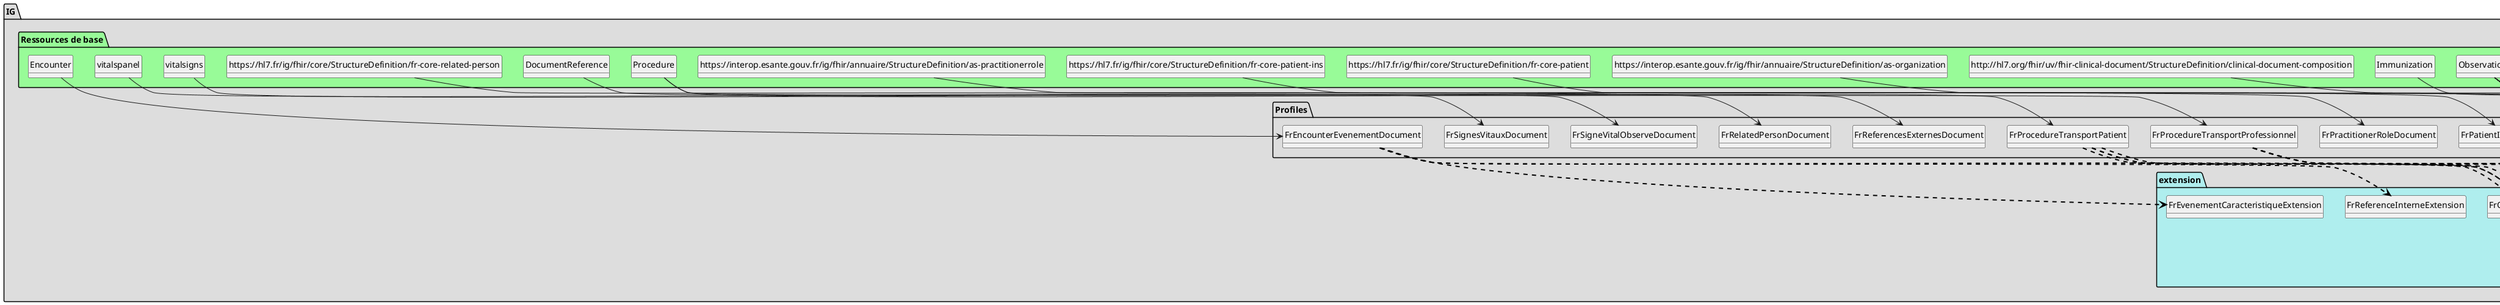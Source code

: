 @startuml
set namespaceSeparator ?
hide circle
hide class fields

package IG #DDDDDD{

     package Profiles #DDDDDD{

        class Auteur{

             Auteur => [1..None]
             Auteur.roleFonctionnel => [0..1]
             Auteur.horodatageParticipation => [1..1]
             Auteur.auteur[x] => [1..1]
        } 

        class Consentement{

             Consentement => [None..None]
             Consentement.identifiantConsentement => [0..*]
             Consentement.typeConsentement => [1..1]
             Consentement.statutConsentement => [1..1]
        } 

        class DestinatairePrevu{

             DestinatairePrevu => [None..None]
             DestinatairePrevu.destinataire => [0..*]
        } 

        class DocumentDeReference{

             DocumentDeReference => [None..1]
             DocumentDeReference.typeReference => [1..1]
             DocumentDeReference.identifiantUniqueDocument => [1..1]
        } 

        class EnteteDocument{

             EnteteDocument => [1..1]
             EnteteDocument.identifiantUniqueDocument => [1..1]
             EnteteDocument.modeleDocument => [1..1]
             EnteteDocument.typeDocument => [1..1]
             EnteteDocument.titreDocument => [1..1]
             EnteteDocument.dateDeCreationDocument => [1..1]
             EnteteDocument.niveauConfidentialiteDocument => [1..1]
             EnteteDocument.languePrincipaleDocument => [1..1]
             EnteteDocument.identifiantLotDeVersionsDocument => [1..1]
             EnteteDocument.versionDocument => [1..1]
             EnteteDocument.statutDocument => [1..1]
             EnteteDocument.patient => [1..1]
             EnteteDocument.auteur => [1..*]
             EnteteDocument.operateurSaisie => [0..1]
             EnteteDocument.informateur => [0..*]
             EnteteDocument.structureConservation => [1..1]
             EnteteDocument.destinataire => [0..*]
             EnteteDocument.responsable => [1..1]
             EnteteDocument.validateur => [0..*]
             EnteteDocument.participant => [0..*]
             EnteteDocument.prescription => [0..*]
             EnteteDocument.evenement => [1..*]
             EnteteDocument.documentDeReference => [0..1]
             EnteteDocument.consentementAssocie => [0..*]
             EnteteDocument.priseEncharge => [1..1]
        } 

        class Evenement{

             Evenement => [1..None]
             Evenement.identifiantEvenement => [0..*]
             Evenement.codeEvenement => [0..1]
             Evenement.codeEvenement.id => [None..0]
             Evenement.codeEvenement.extension => [None..0]
             Evenement.codeEvenement.translation => [0..*]
             Evenement.dateHeureEvenement => [0..1]
             Evenement.executantEvenement => [0..1]
             Evenement.executantEvenement.roleFonctionnel => [0..1]
             Evenement.executantEvenement.dateHeureParticipation => [0..1]
             Evenement.executantEvenement.executant => [1..1]
        } 

        class Informateur{

             Informateur => [None..None]
             Informateur.informateur => [1..1]
        } 

        class OperateurSaisie{

             OperateurSaisie => [None..1]
             OperateurSaisie.dateSaisie => [1..1]
             OperateurSaisie.operateurSaisie => [1..1]
        } 

        class Participant{

             Participant => [None..None]
             Participant.typeParticipation => [1..1]
             Participant.roleFonctionnel => [0..1]
             Participant.dateDebutEtOuFinParticipation => [1..1]
             Participant.participant => [1..1]
        } 

        class PatientUsager{

             PatientUsager => [1..1]
             PatientUsager.identifiantPatient => [1..*]
             PatientUsager.adresse => [0..*]
             PatientUsager.coordonneesTelecom => [0..*]
             PatientUsager.personnePhysique => [1..1]
             PatientUsager.personnePhysique.nomsPrenomsPatient => [1..1]
             PatientUsager.personnePhysique.nomsPrenomsPatient.nom => [1..*]
             PatientUsager.personnePhysique.nomsPrenomsPatient.nom.nomNaissance => [0..1]
             PatientUsager.personnePhysique.nomsPrenomsPatient.nom.nomUtilise => [0..1]
             PatientUsager.personnePhysique.nomsPrenomsPatient.prenom => [1..*]
             PatientUsager.personnePhysique.nomsPrenomsPatient.prenom.listePrenoms => [0..1]
             PatientUsager.personnePhysique.nomsPrenomsPatient.prenom.premierPrenom => [0..1]
             PatientUsager.personnePhysique.nomsPrenomsPatient.prenom.prenomUtilise => [0..1]
             PatientUsager.personnePhysique.sexe => [1..1]
             PatientUsager.personnePhysique.dateNaissance => [1..1]
             PatientUsager.personnePhysique.indicateurDeces => [0..1]
             PatientUsager.personnePhysique.dateDeces => [0..1]
             PatientUsager.personnePhysique.grossesseMultiple => [0..1]
             PatientUsager.personnePhysique.numeroOrdreNaissance => [0..1]
             PatientUsager.personnePhysique.representantPatient => [0..*]
             PatientUsager.personnePhysique.representantPatient.adresse => [0..*]
             PatientUsager.personnePhysique.representantPatient.coordonneesTelecom => [0..*]
             PatientUsager.personnePhysique.representantPatient.personneRepresentantPatient => [0..1]
             PatientUsager.personnePhysique.representantPatient.personneRepresentantPatient.nomsPrenomsRepresentantPatient => [1..1]
             PatientUsager.personnePhysique.representantPatient.personneRepresentantPatient.nomsPrenomsRepresentantPatient.nom => [1..3]
             PatientUsager.personnePhysique.representantPatient.personneRepresentantPatient.nomsPrenomsRepresentantPatient.prenom => [0..*]
             PatientUsager.personnePhysique.representantPatient.structureRepresentantPatient => [0..1]
             PatientUsager.personnePhysique.representantPatient.structureRepresentantPatient.identifiant => [0..1]
             PatientUsager.personnePhysique.representantPatient.structureRepresentantPatient.nom => [0..1]
             PatientUsager.personnePhysique.lieuNaissance => [0..1]
             PatientUsager.personnePhysique.lieuNaissance.nomLieuNaissance => [0..1]
             PatientUsager.personnePhysique.lieuNaissance.adresseLieuNaissance => [0..1]
             PatientUsager.personnePhysique.lieuNaissance.adresseLieuNaissance.codeOfficielGeographiqueLieuNaissance => [0..1]
        } 

        class PersonneStructure{

             PersonneStructure => [None..None]
             PersonneStructure.personne => [0..1]
             PersonneStructure.personne.identifiantPersonne => [0..1]
             PersonneStructure.personne.professionRole => [0..1]
             PersonneStructure.personne.lien => [0..1]
             PersonneStructure.personne.adresse => [0..*]
             PersonneStructure.personne.coordonneesTelecom => [0..*]
             PersonneStructure.personne.IdentitePersonne => [0..1]
             PersonneStructure.personne.IdentitePersonne.nomPersonne => [1..*]
             PersonneStructure.personne.IdentitePersonne.prenomPersonne => [0..*]
             PersonneStructure.personne.IdentitePersonne.civilite => [0..1]
             PersonneStructure.personne.IdentitePersonne.titre => [0..1]
             PersonneStructure.structure => [0..1]
             PersonneStructure.structure.identifiantStructure => [0..1]
             PersonneStructure.structure.nomStructure => [0..1]
             PersonneStructure.structure.adresse => [0..*]
             PersonneStructure.structure.coordonneesTelecom => [0..*]
             PersonneStructure.structure.cadreExercice => [0..1]
        } 

        class PersonneStructureAuteur{

             PersonneStructureAuteur => [None..None]
             PersonneStructureAuteur.personne => [0..1]
             PersonneStructureAuteur.personne.identifiantPersonne => [1..*]
             PersonneStructureAuteur.personne.professionRole => [0..1]
             PersonneStructureAuteur.personne.adresse => [0..*]
             PersonneStructureAuteur.personne.coordonneesTelecom => [0..*]
             PersonneStructureAuteur.personne.IdentitePersonne => [1..1]
             PersonneStructureAuteur.personne.IdentitePersonne.nomPersonne => [1..*]
             PersonneStructureAuteur.personne.IdentitePersonne.prenomPersonne => [0..*]
             PersonneStructureAuteur.personne.IdentitePersonne.civilite => [0..1]
             PersonneStructureAuteur.personne.IdentitePersonne.titre => [0..1]
             PersonneStructureAuteur.structure => [0..1]
             PersonneStructureAuteur.structure.identifiantStructure => [0..1]
             PersonneStructureAuteur.structure.nomStructure => [0..1]
             PersonneStructureAuteur.structure.adresse => [0..*]
             PersonneStructureAuteur.structure.coordonneesTelecom => [0..*]
             PersonneStructureAuteur.structure.secteurActivite => [0..1]
        } 

        class Prescription{

             Prescription => [None..None]
             Prescription.identifiantPrescription => [1..1]
             Prescription.accessionNumber => [0..1]
        } 

        class PriseEncharge{

             PriseEncharge => [1..1]
             PriseEncharge.identifiantPriseEnCharge => [0..*]
             PriseEncharge.typePriseEnCharge => [0..1]
             PriseEncharge.dateDebutFinPriseEnCharge => [1..1]
             PriseEncharge.typeSortie => [0..1]
             PriseEncharge.responsablePriseEnCharge => [0..1]
             PriseEncharge.personneImpliqueePriseEnCharge => [0..*]
             PriseEncharge.personneImpliqueePriseEnCharge.typeParticipation => [1..1]
             PriseEncharge.personneImpliqueePriseEnCharge.dateDebutFinParticipation => [0..1]
             PriseEncharge.personneImpliqueePriseEnCharge.professionnelImplique => [1..1]
             PriseEncharge.lieuPriseEnCharge => [1..1]
             PriseEncharge.lieuPriseEnCharge.structure => [0..1]
             PriseEncharge.lieuPriseEnCharge.structure.identifiantStructure => [0..1]
             PriseEncharge.lieuPriseEnCharge.structure.nomStructure => [0..1]
             PriseEncharge.lieuPriseEnCharge.structure.adresse => [0..1]
             PriseEncharge.lieuPriseEnCharge.structure.coordonneesTelecom => [0..*]
             PriseEncharge.lieuPriseEnCharge.structure.secteurActivite => [1..1]
             PriseEncharge.lieuPriseEnCharge.structure.secteurActivite.categorieEtablissement => [0..1]
             PriseEncharge.lieuPriseEnCharge.structure.typeStructure => [0..1]
        } 

        class Responsable{

             Responsable => [1..1]
             Responsable.dateHeurePriseResponsabilite => [1..1]
             Responsable.responsable => [1..1]
        } 

        class StructureConservation{

             StructureConservation => [1..1]
             StructureConservation.structure => [1..1]
             StructureConservation.structure.identifiantStructure => [1..1]
             StructureConservation.structure.nomStructure => [0..1]
             StructureConservation.structure.coordonneesTelecom => [0..1]
             StructureConservation.structure.adresse => [0..1]
        } 

        class SystemeStructureAuteur{

             SystemeStructureAuteur => [None..None]
             SystemeStructureAuteur.systeme => [1..1]
             SystemeStructureAuteur.systeme.identifiantSysteme => [1..*]
             SystemeStructureAuteur.systeme.typeSysteme => [1..1]
             SystemeStructureAuteur.systeme.nomModeleSysteme => [1..1]
             SystemeStructureAuteur.systeme.nomSysteme => [1..1]
             SystemeStructureAuteur.structure => [1..1]
             SystemeStructureAuteur.structure.identifiantStructure => [1..1]
             SystemeStructureAuteur.structure.nomStructure => [1..1]
             SystemeStructureAuteur.structure.adresse => [0..*]
             SystemeStructureAuteur.structure.coordonneesTelecom => [0..*]
             SystemeStructureAuteur.structure.secteurActivite => [0..1]
        } 

        class Validateur{

             Validateur => [None..None]
             Validateur.dateHeureAttestationValidite => [1..1]
             Validateur.validateur => [1..1]
        } 

        class FrBundleDocument{

             Bundle.identifier => [1..None]
             Bundle.type => [None..None]
             Bundle.timestamp => [1..None]
             Bundle.entry => [7..None]
             Bundle.entry.fullUrl => [1..None]
             Bundle.entry:composition => [1..1]
             Bundle.entry:composition.resource => [None..None]
             Bundle.entry:patient => [1..1]
             Bundle.entry:patient.resource => [None..None]
             Bundle.entry:practitionerRole => [1..*]
             Bundle.entry:practitionerRole.resource => [None..None]
             Bundle.entry:practitioner => [1..*]
             Bundle.entry:practitioner.resource => [None..None]
             Bundle.entry:organization => [1..*]
             Bundle.entry:organization.resource => [None..None]
             Bundle.entry:device => [0..1]
             Bundle.entry:device.resource => [None..None]
             Bundle.entry:encounter => [1..*]
             Bundle.entry:encounter.resource => [None..None]
             Bundle.entry:location => [1..*]
             Bundle.entry:location.resource => [None..None]
             Bundle.entry:relatedPerson => [0..*]
             Bundle.entry:relatedPerson.resource => [None..None]
        } 

        class FrCarePlanDocument{

             CarePlan.identifier => [1..None]
             CarePlan.category => [1..1]
             CarePlan.category.coding => [1..1]
             CarePlan.category.coding.system => [None..None]
             CarePlan.category.coding.code => [None..None]
             CarePlan.category.coding.display => [None..None]
             CarePlan.author => [None..None]
             CarePlan.activity.reference => [None..None]
             CarePlan.activity.detail.product[x] => [None..None]
        } 

        class FrCompositionDocument{

             Composition.meta.profile => [None..None]
             Composition.meta.profile:canonical => [0..1]
             Composition.language => [1..None]
             Composition.extension => [1..None]
             Composition.extension:R5-Composition-version => <&plus>[1..None]
             Composition.extension:data-enterer => <&plus>[None..None]
             Composition.extension:data-enterer.extension => <&plus>[3..None]
             Composition.extension:data-enterer.extension:type => <&plus>[None..1]
             Composition.extension:data-enterer.extension:time => <&plus>[1..None]
             Composition.extension:data-enterer.extension:party => <&plus>[None..None]
             Composition.extension:data-enterer.extension:party.value[x] => <&plus>[None..None]
             Composition.extension:informant => <&plus>[None..None]
             Composition.extension:informant.extension:type => <&plus>[None..1]
             Composition.extension:informant.extension:party => <&plus>[None..None]
             Composition.extension:informant.extension:party.value[x] => <&plus>[None..None]
             Composition.extension:information-recipient => <&plus>[None..None]
             Composition.extension:information-recipient.extension:type => <&plus>[None..1]
             Composition.extension:information-recipient.extension:type.value[x] => <&plus>[None..None]
             Composition.extension:information-recipient.extension:party => <&plus>[None..None]
             Composition.extension:information-recipient.extension:party.value[x] => <&plus>[None..None]
             Composition.extension:participant => <&plus>[None..None]
             Composition.extension:participant.extension => <&plus>[3..None]
             Composition.extension:participant.extension:type => <&plus>[None..1]
             Composition.extension:participant.extension:type.value[x] => <&plus>[None..None]
             Composition.extension:participant.extension:function => <&plus>[None..1]
             Composition.extension:participant.extension:function.value[x] => <&plus>[None..None]
             Composition.extension:participant.extension:time => <&plus>[1..None]
             Composition.extension:participant.extension:party => <&plus>[None..None]
             Composition.extension:participant.extension:party.value[x] => <&plus>[None..None]
             Composition.identifier => [1..None]
             Composition.status => [None..None]
             Composition.type => [None..None]
             Composition.subject => [None..None]
             Composition.subject.reference => [1..None]
             Composition.encounter => [1..None]
             Composition.date => [None..None]
             Composition.author => [None..None]
             Composition.author.extension => [1..None]
             Composition.author.extension:time => <&plus>[1..1]
             Composition.title => [None..None]
             Composition.confidentiality => [1..None]
             Composition.attester => [1..None]
             Composition.attester:legal_attester => [1..None]
             Composition.attester:legal_attester.time => [1..None]
             Composition.attester:legal_attester.party => [1..None]
             Composition.attester:professional_attester => [None..None]
             Composition.attester:professional_attester.time => [1..None]
             Composition.attester:professional_attester.party => [1..None]
             Composition.custodian => [None..None]
             Composition.relatesTo => [1..None]
             Composition.relatesTo.target[x] => [None..None]
             Composition.relatesTo.target[x]:targetIdentifier => [None..None]
             Composition.relatesTo.target[x]:targetIdentifier.type => [1..None]
             Composition.relatesTo:replaced_document => [None..1]
             Composition.relatesTo:transformed_document => [0..1]
             Composition.relatesTo:transformed_document.code => [None..None]
             Composition.event => [1..None]
             Composition.event.extension => [None..None]
             Composition.event.extension:performer => <&plus>[0..1]
             Composition.event.period => [None..None]
             Composition.event.detail => [None..1]
             Composition.event:principalEvent => [1..1]
             Composition.event:principalEvent.extension => [1..None]
             Composition.event:principalEvent.extension:performer => <&plus>[1..1]
             Composition.event:principalEvent.period => [1..None]
             Composition.section => [None..None]
        } 

        class FrAssignedAuthor{

             AssignedAuthor => [None..None]
             AssignedAuthor.nullFlavor => [None..0]
             AssignedAuthor.typeId.nullFlavor => [None..0]
             AssignedAuthor.typeId.assigningAuthorityName => [None..0]
             AssignedAuthor.typeId.displayable => [None..0]
             AssignedAuthor.id => [None..None]
             AssignedAuthor.id.nullFlavor => [None..0]
             AssignedAuthor.id.assigningAuthorityName => [None..0]
             AssignedAuthor.id.displayable => [None..0]
             AssignedAuthor.id.root => [1..None]
             AssignedAuthor.id.extension => [1..None]
             AssignedAuthor.sdtcIdentifiedBy => [None..0]
             AssignedAuthor.code => [None..None]
             AssignedAuthor.addr => [None..None]
             AssignedAuthor.telecom => [None..None]
             AssignedAuthor.assignedPerson => [None..None]
             AssignedAuthor.assignedAuthoringDevice => [None..None]
             AssignedAuthor.representedOrganization => [None..None]
        } 

        class FrAssignedCustodian{

             AssignedCustodian => [None..None]
             AssignedCustodian.typeId.nullFlavor => [None..0]
             AssignedCustodian.typeId.assigningAuthorityName => [None..0]
             AssignedCustodian.typeId.displayable => [None..0]
             AssignedCustodian.representedCustodianOrganization => [None..None]
        } 

        class FrAssignedEntity{

             AssignedEntity => [None..None]
             AssignedEntity.nullFlavor => [None..0]
             AssignedEntity.typeId.nullFlavor => [None..0]
             AssignedEntity.typeId.assigningAuthorityName => [None..0]
             AssignedEntity.typeId.displayable => [None..0]
             AssignedEntity.id => [None..1]
             AssignedEntity.id.nullFlavor => [None..0]
             AssignedEntity.id.assigningAuthorityName => [None..0]
             AssignedEntity.id.displayable => [None..0]
             AssignedEntity.id.root => [1..None]
             AssignedEntity.id.extension => [1..None]
             AssignedEntity.sdtcIdentifiedBy => [None..0]
             AssignedEntity.code => [None..None]
             AssignedEntity.code.nullFlavor => [None..0]
             AssignedEntity.code.codeSystemVersion => [None..0]
             AssignedEntity.code.sdtcValueSet => [None..0]
             AssignedEntity.code.sdtcValueSetVersion => [None..0]
             AssignedEntity.addr => [None..None]
             AssignedEntity.telecom => [None..None]
             AssignedEntity.assignedPerson => [None..None]
             AssignedEntity.representedOrganization => [None..None]
             AssignedEntity.sdtcPatient => [None..0]
        } 

        class FrAssociatedEntity{

             AssociatedEntity => [None..None]
             AssociatedEntity.nullFlavor => [None..0]
             AssociatedEntity.typeId.nullFlavor => [None..0]
             AssociatedEntity.typeId.assigningAuthorityName => [None..0]
             AssociatedEntity.typeId.displayable => [None..0]
             AssociatedEntity.classCode => [None..None]
             AssociatedEntity.id => [None..None]
             AssociatedEntity.id.root => [None..None]
             AssociatedEntity.id.extension => [None..None]
             AssociatedEntity.sdtcIdentifiedBy => [None..0]
             AssociatedEntity.code => [None..None]
             AssociatedEntity.addr => [None..None]
             AssociatedEntity.telecom => [None..None]
             AssociatedEntity.associatedPerson => [None..None]
             AssociatedEntity.scopingOrganization => [None..None]
        } 

        class FrAuthenticator{

             Authenticator => [None..None]
             Authenticator.nullFlavor => [None..0]
             Authenticator.typeId.nullFlavor => [None..0]
             Authenticator.typeId.assigningAuthorityName => [None..0]
             Authenticator.typeId.displayable => [None..0]
             Authenticator.time => [None..None]
             Authenticator.time.value => [None..None]
             Authenticator.signatureCode => [None..None]
             Authenticator.signatureCode.sdtcValueSet => [None..0]
             Authenticator.signatureCode.sdtcValueSetVersion => [None..0]
             Authenticator.sdtcSignatureText => [None..0]
             Authenticator.assignedEntity => [None..None]
        } 

        class FrAuthor{

             Author => [None..None]
             Author.nullFlavor => [None..0]
             Author.typeId.nullFlavor => [None..0]
             Author.typeId.assigningAuthorityName => [None..0]
             Author.typeId.displayable => [None..0]
             Author.functionCode => [None..None]
             Author.functionCode.nullFlavor => [None..0]
             Author.functionCode.code => [1..None]
             Author.functionCode.codeSystem => [1..None]
             Author.functionCode.codeSystemVersion => [None..0]
             Author.functionCode.sdtcValueSet => [None..0]
             Author.functionCode.sdtcValueSetVersion => [None..0]
             Author.functionCode.originalText => [None..None]
             Author.time => [None..None]
             Author.time.value => [1..None]
             Author.assignedAuthor => [None..None]
        } 

        class FrAuthoringDevice{

             AuthoringDevice.typeId.nullFlavor => [None..0]
             AuthoringDevice.typeId.assigningAuthorityName => [None..0]
             AuthoringDevice.typeId.displayable => [None..0]
             AuthoringDevice.determinerCode => [None..0]
             AuthoringDevice.manufacturerModelName => [1..None]
             AuthoringDevice.softwareName => [1..None]
        } 

        class FrAuthorization{

             Authorization => [None..None]
             Authorization.typeId.nullFlavor => [None..0]
             Authorization.typeId.assigningAuthorityName => [None..0]
             Authorization.typeId.displayable => [None..0]
             Authorization.consent => [None..None]
             Authorization.consent.id => [None..None]
             Authorization.consent.code => [1..None]
             Authorization.consent.statusCode.code => [None..None]
             Authorization.consent.statusCode.sdtcValueSet => [None..0]
             Authorization.consent.statusCode.sdtcValueSetVersion => [None..0]
        } 

        class FrClinicalDocument{

             ClinicalDocument => [None..None]
             ClinicalDocument.realmCode => [1..1]
             ClinicalDocument.typeId => [1..None]
             ClinicalDocument.templateId => [3..None]
             ClinicalDocument.id => [None..None]
             ClinicalDocument.code => [None..None]
             ClinicalDocument.title => [1..None]
             ClinicalDocument.effectiveTime => [None..None]
             ClinicalDocument.confidentialityCode => [None..None]
             ClinicalDocument.languageCode => [1..None]
             ClinicalDocument.setId => [1..None]
             ClinicalDocument.versionNumber => [1..None]
             ClinicalDocument.copyTime => [None..0]
             ClinicalDocument.recordTarget => [None..1]
             ClinicalDocument.author => [None..None]
             ClinicalDocument.dataEnterer => [None..None]
             ClinicalDocument.informant => [None..None]
             ClinicalDocument.custodian => [None..None]
             ClinicalDocument.informationRecipient => [None..None]
             ClinicalDocument.legalAuthenticator => [1..None]
             ClinicalDocument.authenticator => [None..None]
             ClinicalDocument.participant => [None..None]
             ClinicalDocument.inFulfillmentOf => [None..None]
             ClinicalDocument.documentationOf => [1..None]
             ClinicalDocument.relatedDocument => [None..1]
             ClinicalDocument.authorization => [None..None]
             ClinicalDocument.componentOf => [1..None]
        } 

        class FrComponentOf{

             ComponentOf => [None..None]
             ComponentOf.nullFlavor => [None..0]
             ComponentOf.typeId.nullFlavor => [None..0]
             ComponentOf.typeId.assigningAuthorityName => [None..0]
             ComponentOf.typeId.displayable => [None..0]
             ComponentOf.encompassingEncounter => [None..None]
        } 

        class FrCustodian{

             Custodian.nullFlavor => [None..0]
             Custodian.typeId.nullFlavor => [None..0]
             Custodian.typeId.assigningAuthorityName => [None..0]
             Custodian.typeId.displayable => [None..0]
             Custodian.assignedCustodian => [None..None]
        } 

        class FrDataEnterer{

             DataEnterer.nullFlavor => [None..0]
             DataEnterer.typeId.nullFlavor => [None..0]
             DataEnterer.typeId.assigningAuthorityName => [None..0]
             DataEnterer.typeId.displayable => [None..0]
             DataEnterer.contextControlCode => [None..0]
             DataEnterer.time => [1..None]
             DataEnterer.time.value => [None..None]
             DataEnterer.assignedEntity => [None..None]
        } 

        class FrDocumentationOf{

             DocumentationOf.nullFlavor => [None..0]
             DocumentationOf.typeId.nullFlavor => [None..0]
             DocumentationOf.typeId.assigningAuthorityName => [None..0]
             DocumentationOf.typeId.displayable => [None..0]
             DocumentationOf.serviceEvent => [None..None]
        } 

        class FrEncompassingEncounter{

             EncompassingEncounter.typeId.nullFlavor => [None..0]
             EncompassingEncounter.typeId.assigningAuthorityName => [None..0]
             EncompassingEncounter.typeId.displayable => [None..0]
             EncompassingEncounter.id => [None..None]
             EncompassingEncounter.code => [None..None]
             EncompassingEncounter.code.nullFlavor => [None..0]
             EncompassingEncounter.code.codeSystem => [1..None]
             EncompassingEncounter.code.codeSystemVersion => [None..0]
             EncompassingEncounter.code.displayName => [1..None]
             EncompassingEncounter.code.sdtcValueSet => [None..0]
             EncompassingEncounter.code.sdtcValueSetVersion => [None..0]
             EncompassingEncounter.effectiveTime => [None..None]
             EncompassingEncounter.sdtcAdmissionReferralSourceCode => [None..0]
             EncompassingEncounter.dischargeDispositionCode => [None..None]
             EncompassingEncounter.responsibleParty => [None..None]
             EncompassingEncounter.responsibleParty.nullFlavor => [None..0]
             EncompassingEncounter.responsibleParty.typeId.nullFlavor => [None..0]
             EncompassingEncounter.responsibleParty.typeId.assigningAuthorityName => [None..0]
             EncompassingEncounter.responsibleParty.typeId.displayable => [None..0]
             EncompassingEncounter.encounterParticipant => [None..None]
             EncompassingEncounter.location => [1..None]
             EncompassingEncounter.location.nullFlavor => [None..0]
             EncompassingEncounter.location.typeId.nullFlavor => [None..0]
             EncompassingEncounter.location.typeId.assigningAuthorityName => [None..0]
             EncompassingEncounter.location.typeId.displayable => [None..0]
             EncompassingEncounter.location.typeCode => [None..0]
             EncompassingEncounter.location.healthCareFacility => [None..None]
        } 

        class FrEncounterParticipant{

             EncounterParticipant.typeId.nullFlavor => [None..0]
             EncounterParticipant.typeId.assigningAuthorityName => [None..0]
             EncounterParticipant.typeId.displayable => [None..0]
             EncounterParticipant.typeCode => [None..None]
             EncounterParticipant.time => [None..None]
             EncounterParticipant.assignedEntity => [1..None]
        } 

        class FrHealthCareFacility{

             HealthCareFacility.nullFlavor => [None..0]
             HealthCareFacility.typeId.nullFlavor => [None..0]
             HealthCareFacility.typeId.assigningAuthorityName => [None..0]
             HealthCareFacility.typeId.displayable => [None..0]
             HealthCareFacility.id => [None..0]
             HealthCareFacility.sdtcIdentifiedBy => [None..0]
             HealthCareFacility.code => [1..None]
             HealthCareFacility.code.nullFlavor => [None..0]
             HealthCareFacility.code.code => [1..None]
             HealthCareFacility.code.codeSystem => [1..None]
             HealthCareFacility.code.codeSystemVersion => [None..0]
             HealthCareFacility.code.displayName => [1..None]
             HealthCareFacility.code.sdtcValueSet => [None..0]
             HealthCareFacility.code.sdtcValueSetVersion => [None..0]
             HealthCareFacility.code.translation => [None..1]
             HealthCareFacility.code.translation.nullFlavor => [None..0]
             HealthCareFacility.code.translation.code => [1..None]
             HealthCareFacility.code.translation.codeSystem => [1..None]
             HealthCareFacility.code.translation.codeSystemVersion => [None..0]
             HealthCareFacility.code.translation.displayName => [1..None]
             HealthCareFacility.code.translation.sdtcValueSet => [None..0]
             HealthCareFacility.code.translation.sdtcValueSetVersion => [None..0]
             HealthCareFacility.location => [None..None]
        } 

        class FrInFulfillmentOf{

             InFulfillmentOf.typeId.nullFlavor => [None..0]
             InFulfillmentOf.typeId.assigningAuthorityName => [None..0]
             InFulfillmentOf.typeId.displayable => [None..0]
             InFulfillmentOf.order => [None..None]
        } 

        class FrInformant{

             Informant.nullFlavor => [None..0]
             Informant.typeId.nullFlavor => [None..0]
             Informant.typeId.assigningAuthorityName => [None..0]
             Informant.typeId.displayable => [None..0]
             Informant.contextControlCode => [None..0]
             Informant.assignedEntity => [None..None]
             Informant.relatedEntity => [None..None]
        } 

        class FrInformationRecipient{

             InformationRecipient.nullFlavor => [None..0]
             InformationRecipient.typeId.nullFlavor => [None..0]
             InformationRecipient.typeId.assigningAuthorityName => [None..0]
             InformationRecipient.typeId.displayable => [None..0]
             InformationRecipient.intendedRecipient => [None..None]
        } 

        class FrIntendedRecipient{

             IntendedRecipient.typeId.nullFlavor => [None..0]
             IntendedRecipient.typeId.assigningAuthorityName => [None..0]
             IntendedRecipient.typeId.displayable => [None..0]
             IntendedRecipient.id => [None..None]
             IntendedRecipient.id.assigningAuthorityName => [None..0]
             IntendedRecipient.id.displayable => [None..0]
             IntendedRecipient.id.root => [1..None]
             IntendedRecipient.id.extension => [1..None]
             IntendedRecipient.addr => [None..None]
             IntendedRecipient.telecom => [None..None]
             IntendedRecipient.informationRecipient => [None..None]
             IntendedRecipient.receivedOrganization => [None..None]
             IntendedRecipient.receivedOrganization.id.assigningAuthorityName => [None..0]
             IntendedRecipient.receivedOrganization.id.displayable => [None..0]
             IntendedRecipient.receivedOrganization.id.root => [None..None]
        } 

        class FrLegalAuthenticator{

             LegalAuthenticator.nullFlavor => [None..0]
             LegalAuthenticator.typeId.nullFlavor => [None..0]
             LegalAuthenticator.typeId.assigningAuthorityName => [None..0]
             LegalAuthenticator.typeId.displayable => [None..0]
             LegalAuthenticator.contextControlCode => [None..0]
             LegalAuthenticator.time => [None..None]
             LegalAuthenticator.time.value => [None..None]
             LegalAuthenticator.signatureCode => [None..None]
             LegalAuthenticator.signatureCode.sdtcValueSet => [None..0]
             LegalAuthenticator.signatureCode.sdtcValueSetVersion => [None..0]
             LegalAuthenticator.sdtcSignatureText => [None..0]
             LegalAuthenticator.assignedEntity => [None..None]
             LegalAuthenticator.assignedEntity.code => [None..None]
        } 

        class FrName{

             PN.nullFlavor => [None..0]
             PN.use => [None..0]
             PN.item.delimiter => [None..0]
             PN.item.family => [None..None]
             PN.item.given => [None..1]
             PN.item.prefix => [None..1]
             PN.item.suffix => [None..1]
             PN.item.xmlText => [None..0]
             PN.validTime => [None..0]
        } 

        class FrOrder{

             Order.nullFlavor => [None..0]
             Order.typeId.nullFlavor => [None..0]
             Order.typeId.assigningAuthorityName => [None..0]
             Order.typeId.displayable => [None..0]
             Order.id => [None..None]
             Order.id.nullFlavor => [None..0]
             Order.id.assigningAuthorityName => [None..0]
             Order.id.displayable => [None..0]
             Order.id.root => [1..None]
             Order.id.extension => [None..None]
             Order.code => [None..0]
             Order.priorityCode => [None..0]
        } 

        class FrParentDocument{

             ParentDocument.nullFlavor => [None..0]
             ParentDocument.id => [None..1]
             ParentDocument.id.nullFlavor => [None..0]
             ParentDocument.id.assigningAuthorityName => [None..0]
             ParentDocument.id.displayable => [None..0]
             ParentDocument.id.root => [1..None]
             ParentDocument.id.extension => [None..None]
        } 

        class FrParticipant{

             Participant1.typeId.nullFlavor => [None..0]
             Participant1.typeId.assigningAuthorityName => [None..0]
             Participant1.typeId.displayable => [None..0]
             Participant1.typeCode => [None..None]
             Participant1.contextControlCode => [None..0]
             Participant1.functionCode => [None..None]
             Participant1.functionCode.nullFlavor => [None..0]
             Participant1.functionCode.code => [1..None]
             Participant1.functionCode.codeSystem => [1..None]
             Participant1.functionCode.codeSystemVersion => [None..0]
             Participant1.functionCode.sdtcValueSet => [None..0]
             Participant1.functionCode.sdtcValueSetVersion => [None..0]
             Participant1.functionCode.originalText => [None..None]
             Participant1.time => [1..None]
             Participant1.time.operator => [None..0]
             Participant1.time.low => [None..None]
             Participant1.time.center => [None..0]
             Participant1.time.width => [None..0]
             Participant1.time.high => [None..None]
             Participant1.associatedEntity => [None..None]
        } 

        class FrPatientRole{

             PatientRole.nullFlavor => [None..0]
             PatientRole.realmCode => [None..0]
             PatientRole.typeId => [None..0]
             PatientRole.templateId => [None..0]
             PatientRole.id => [None..None]
             PatientRole.id.nullFlavor => [None..0]
             PatientRole.id.assigningAuthorityName => [None..0]
             PatientRole.id.displayable => [None..0]
             PatientRole.id.root => [1..None]
             PatientRole.id.extension => [None..None]
             PatientRole.sdtcIdentifiedBy => [None..0]
             PatientRole.addr => [None..None]
             PatientRole.telecom => [None..None]
             PatientRole.patient => [1..None]
             PatientRole.providerOrganization => [None..0]
        } 

        class FrPatient{

             Patient.nullFlavor => [None..0]
             Patient.typeId.nullFlavor => [None..0]
             Patient.typeId.assigningAuthorityName => [None..0]
             Patient.typeId.displayable => [None..0]
             Patient.determinerCode => [None..0]
             Patient.name => [1..1]
             Patient.name.nullFlavor => [None..0]
             Patient.administrativeGenderCode => [1..None]
             Patient.birthTime => [1..None]
             Patient.sdtcDeceasedInd => [None..None]
             Patient.sdtcDeceasedTime => [None..None]
             Patient.sdtcMultipleBirthInd => [None..None]
             Patient.sdtcMultipleBirthOrderNumber => [None..None]
             Patient.maritalStatusCode => [None..0]
             Patient.religiousAffiliationCode => [None..0]
             Patient.raceCode => [None..0]
             Patient.sdtcRaceCode => [None..0]
             Patient.ethnicGroupCode => [None..0]
             Patient.sdtcEthnicGroupCode => [None..0]
             Patient.guardian => [None..None]
             Patient.birthplace => [None..None]
             Patient.languageCommunication => [None..0]
        } 

        class FrPerformer{

             Performer1.typeId.nullFlavor => [None..0]
             Performer1.typeId.assigningAuthorityName => [None..0]
             Performer1.typeId.displayable => [None..0]
             Performer1.typeCode => [None..None]
             Performer1.functionCode => [None..None]
             Performer1.time => [None..None]
             Performer1.assignedEntity => [None..None]
             Performer1.assignedEntity.code => [None..None]
        } 

        class FrAssignedPerson{

             Person => [None..None]
             Person.nullFlavor => [None..0]
             Person.typeId.nullFlavor => [None..0]
             Person.typeId.assigningAuthorityName => [None..0]
             Person.typeId.displayable => [None..0]
             Person.determinerCode => [None..0]
             Person.name => [1..1]
             Person.sdtcDesc => [None..0]
             Person.sdtcAsPatientRelationship => [None..0]
        } 

        class FrRecordTarget{

             RecordTarget.nullFlavor => [None..0]
             RecordTarget.typeId.nullFlavor => [None..0]
             RecordTarget.typeId.assigningAuthorityName => [None..0]
             RecordTarget.typeId.displayable => [None..0]
             RecordTarget.contextControlCode => [None..0]
             RecordTarget.patientRole => [None..None]
        } 

        class FrRelatedDocument{

             RelatedDocument.typeId.nullFlavor => [None..0]
             RelatedDocument.typeId.assigningAuthorityName => [None..0]
             RelatedDocument.typeId.displayable => [None..0]
             RelatedDocument.typeCode => [None..None]
             RelatedDocument.parentDocument => [None..None]
        } 

        class FrRelatedEntity{

             RelatedEntity.nullFlavor => [None..0]
             RelatedEntity.typeId.nullFlavor => [None..0]
             RelatedEntity.typeId.assigningAuthorityName => [None..0]
             RelatedEntity.typeId.displayable => [None..0]
             RelatedEntity.classCode => [None..None]
             RelatedEntity.code => [None..None]
             RelatedEntity.code.nullFlavor => [None..0]
             RelatedEntity.code.code => [1..None]
             RelatedEntity.code.codeSystem => [1..None]
             RelatedEntity.code.codeSystemVersion => [None..0]
             RelatedEntity.code.displayName => [1..None]
             RelatedEntity.code.sdtcValueSet => [None..0]
             RelatedEntity.code.sdtcValueSetVersion => [None..0]
             RelatedEntity.addr => [None..None]
             RelatedEntity.telecom => [1..None]
             RelatedEntity.relatedPerson => [1..None]
        } 

        class FrRepresentedCustodianOrganization{

             CustodianOrganization.typeId.nullFlavor => [None..0]
             CustodianOrganization.typeId.assigningAuthorityName => [None..0]
             CustodianOrganization.typeId.displayable => [None..0]
             CustodianOrganization.determinerCode => [None..0]
             CustodianOrganization.id => [None..1]
             CustodianOrganization.id.root => [None..None]
             CustodianOrganization.id.extension => [None..None]
             CustodianOrganization.name => [None..None]
             CustodianOrganization.telecom => [None..None]
             CustodianOrganization.sdtcTelecom => [None..0]
             CustodianOrganization.addr => [None..None]
        } 

        class FrRepresentedOrganization{

             Organization.typeId.nullFlavor => [None..0]
             Organization.typeId.assigningAuthorityName => [None..0]
             Organization.typeId.displayable => [None..0]
             Organization.determinerCode => [None..0]
             Organization.id => [None..None]
             Organization.name => [None..None]
             Organization.telecom => [None..None]
             Organization.addr => [None..None]
             Organization.standardIndustryClassCode => [None..None]
             Organization.standardIndustryClassCode.nullFlavor => [None..0]
             Organization.standardIndustryClassCode.code => [None..None]
        } 

        class FrServiceEvent{

             ServiceEvent.nullFlavor => [None..0]
             ServiceEvent.typeId.nullFlavor => [None..0]
             ServiceEvent.typeId.assigningAuthorityName => [None..0]
             ServiceEvent.typeId.displayable => [None..0]
             ServiceEvent.id => [None..None]
             ServiceEvent.code => [None..None]
             ServiceEvent.code.nullFlavor => [None..0]
             ServiceEvent.code.code => [1..None]
             ServiceEvent.code.codeSystem => [1..None]
             ServiceEvent.code.codeSystemVersion => [None..0]
             ServiceEvent.code.displayName => [1..None]
             ServiceEvent.code.sdtcValueSet => [None..0]
             ServiceEvent.code.sdtcValueSetVersion => [None..0]
             ServiceEvent.code.translation => [None..None]
             ServiceEvent.code.translation.nullFlavor => [None..0]
             ServiceEvent.code.translation.codeSystemVersion => [None..0]
             ServiceEvent.code.translation.sdtcValueSet => [None..0]
             ServiceEvent.code.translation.sdtcValueSetVersion => [None..0]
             ServiceEvent.code.translation.qualifier => [None..None]
             ServiceEvent.effectiveTime => [None..None]
             ServiceEvent.effectiveTime.nullFlavor => [None..0]
             ServiceEvent.effectiveTime.operator => [None..0]
             ServiceEvent.effectiveTime.low => [1..None]
             ServiceEvent.effectiveTime.center => [None..0]
             ServiceEvent.effectiveTime.width => [None..0]
             ServiceEvent.effectiveTime.high => [None..None]
             ServiceEvent.performer => [None..1]
             ServiceEvent.performer.nullFlavor => [None..0]
             ServiceEvent.performer.typeCode => [None..None]
        } 

        class FrDeviceDocument{

             Device.identifier => [1..None]
             Device.deviceName.name => [None..None]
             Device.deviceName.type => [None..None]
             Device.type => [None..None]
             Device.owner => [1..None]
        } 

        class FrDiagnosticReportDocument{

             DiagnosticReport.identifier => [1..1]
             DiagnosticReport.status => [None..None]
             DiagnosticReport.code => [None..None]
             DiagnosticReport.effective[x] => [1..None]
             DiagnosticReport.performer => [None..None]
             DiagnosticReport.performer.extension => [1..None]
             DiagnosticReport.performer.extension:performerFunction => <&plus>[1..1]
             DiagnosticReport.performer.extension:performerFunction.value[x].coding.code => <&plus>[None..None]
             DiagnosticReport.resultsInterpreter => [None..None]
             DiagnosticReport.resultsInterpreter.extension => [1..None]
             DiagnosticReport.resultsInterpreter.extension:performerFunction => <&plus>[1..1]
             DiagnosticReport.resultsInterpreter.extension:performerFunction.value[x].coding.code => <&plus>[None..None]
             DiagnosticReport.result => [1..None]
        } 

        class FrEncounterDocument{

             Encounter.type => [None..None]
             Encounter.participant => [None..None]
             Encounter.participant:responsibleParty => [0..1]
             Encounter.participant:responsibleParty.type => [None..None]
             Encounter.participant:responsibleParty.type.coding.system => [None..None]
             Encounter.participant:responsibleParty.type.coding.code => [None..None]
             Encounter.participant:responsibleParty.individual => [1..None]
             Encounter.participant:encounterParticipant => [0..*]
             Encounter.participant:encounterParticipant.type => [None..None]
             Encounter.participant:encounterParticipant.individual => [1..None]
             Encounter.period => [None..None]
             Encounter.hospitalization.dischargeDisposition => [None..None]
             Encounter.hospitalization.dischargeDisposition.coding.system => [None..None]
             Encounter.location => [1..1]
             Encounter.location.location => [None..None]
        } 

        class FrEncounterEvenementDocument{

             Encounter.extension => [None..None]
             Encounter.extension:caracteristique => <&plus>[0..*]
             Encounter.extension:commentaire => <&plus>[0..*]
             Encounter.extension:urlPiecesJointes => <&plus>[0..*]
             Encounter.type => [None..None]
             Encounter.type.extension:qualifier => <&plus>[0..*]
             Encounter.reasonReference => [None..None]
        } 

        class FrHistoriqueGrossesseList{

             List.identifier => [1..1]
             List.status => [None..None]
             List.code => [1..None]
             List.code.coding.system => [None..None]
             List.code.coding.code => [None..None]
             List.code.coding.display => [None..None]
             List.date => [1..None]
             List.entry => [1..None]
             List.entry.item => [None..None]
        } 

        class FrHistoriqueGrossesse{

             Observation.identifier => [1..1]
             Observation.status => [None..None]
             Observation.code => [None..None]
             Observation.code.coding.system => [None..None]
             Observation.code.coding.code => [None..None]
             Observation.code.coding.display => [None..None]
             Observation.effective[x] => [1..None]
             Observation.value[x] => [None..0]
             Observation.hasMember => [1..None]
        } 

        class HumanNameDocument{

             HumanName.family => [1..None]
             HumanName.prefix => [None..None]
             HumanName.suffix => [None..None]
        } 

        class FrLocationDocument{

             Location.name => [None..None]
             Location.type => [None..None]
             Location.type.coding => [1..None]
             Location.type.coding:secteurActivite => [1..1]
             Location.type.coding:secteurActivite.code => [None..None]
             Location.type.coding:categorieEtablissement => [0..1]
             Location.type.coding:categorieEtablissement.code => [None..None]
             Location.address => [None..None]
        } 

        class FrMedicationAdministrationDocument{

             MedicationAdministration.text => [1..None]
             MedicationAdministration.extension => [None..None]
             MedicationAdministration.extension:Prescription => <&plus>[0..*]
             MedicationAdministration.extension:precondition => <&plus>[0..1]
             MedicationAdministration.identifier => [1..None]
             MedicationAdministration.status => [None..None]
             MedicationAdministration.category => [None..None]
             MedicationAdministration.medication[x] => [None..None]
             MedicationAdministration.effective[x] => [None..None]
             MedicationAdministration.reasonReference => [None..None]
             MedicationAdministration.dosage.extension => [None..None]
             MedicationAdministration.dosage.extension:frequenceAdministration => <&plus>[0..1]
             MedicationAdministration.dosage.extension:sequence => <&plus>[0..*]
             MedicationAdministration.dosage.text => [None..None]
             MedicationAdministration.dosage.site => [None..None]
             MedicationAdministration.dosage.route => [None..None]
             MedicationAdministration.dosage.dose => [None..None]
             MedicationAdministration.dosage.rate[x] => [None..None]
             MedicationAdministration.dosage.rate[x]:rateRatio => [0..1]
             MedicationAdministration.dosage.rate[x]:rateQuantity => [0..1]
        } 

        class FrMedicationsCombinaisonDocument{

             Medication.ingredient => [None..None]
             Medication.ingredient.item[x] => [None..None]
             Medication.ingredient.item[x]:itemReference => [0..1]
        } 

        class FrMedicationDispenseDocument{

             MedicationDispense.text => [1..None]
             MedicationDispense.identifier => [1..1]
             MedicationDispense.medication[x] => [None..None]
             MedicationDispense.supportingInformation => [None..1]
             MedicationDispense.authorizingPrescription => [None..1]
             MedicationDispense.type => [1..None]
             MedicationDispense.type.coding => [None..None]
             MedicationDispense.quantity => [1..None]
             MedicationDispense.quantity.unit => [None..None]
             MedicationDispense.dosageInstruction.text => [None..None]
             MedicationDispense.dosageInstruction.additionalInstruction => [None..None]
             MedicationDispense.dosageInstruction.patientInstruction => [None..None]
             MedicationDispense.substitution => [None..None]
             MedicationDispense.substitution.type => [1..None]
        } 

        class FrMedicationDocument{

             Medication.extension => [1..None]
             Medication.extension:productName => <&plus>[1..1]
             Medication.extension:classification => <&plus>[0..*]
             Medication.extension:conditionnement => <&plus>[0..*]
             Medication.code => [1..None]
             Medication.code.coding.extension:translation => <&plus>[0..*]
             Medication.code.coding.extension:translation.value[x].coding.system => <&plus>[None..None]
             Medication.form => [None..None]
             Medication.ingredient => [None..None]
             Medication.ingredient.item[x] => [None..None]
             Medication.ingredient.item[x].extension => [1..None]
             Medication.ingredient.item[x].extension:NomSubstance => <&plus>[1..1]
             Medication.ingredient.strength => [None..None]
             Medication.ingredient.strength.numerator => [1..None]
             Medication.ingredient.strength.denominator => [1..None]
             Medication.batch.lotNumber => [None..None]
             Medication.batch.expirationDate => [None..None]
        } 

        class FrMedicationRequestDocument{

             MedicationRequest.text => [1..None]
             MedicationRequest.extension => [None..None]
             MedicationRequest.extension:precondition => <&plus>[0..1]
             MedicationRequest.identifier => [1..None]
             MedicationRequest.identifier:referencePrescription => [1..*]
             MedicationRequest.status => [None..None]
             MedicationRequest.intent => [None..None]
             MedicationRequest.category => [None..1]
             MedicationRequest.category.coding => [1..1]
             MedicationRequest.category.coding.system => [None..None]
             MedicationRequest.category.coding.code => [None..None]
             MedicationRequest.category.coding.display => [None..None]
             MedicationRequest.doNotPerform => [None..None]
             MedicationRequest.medication[x] => [None..None]
             MedicationRequest.supportingInformation => [None..None]
             MedicationRequest.supportingInformation.identifier => [None..None]
             MedicationRequest.authoredOn => [None..None]
             MedicationRequest.requester => [None..None]
             MedicationRequest.requester.extension:author => <&plus>[0..1]
             MedicationRequest.requester.extension:author.extension:type => <&plus>[None..None]
             MedicationRequest.requester.extension:author.extension:type.value[x] => <&plus>[None..None]
             MedicationRequest.performer => [None..None]
             MedicationRequest.performer.extension:prescripteur => <&plus>[0..1]
             MedicationRequest.performer.extension:prescripteur.extension:type => <&plus>[None..None]
             MedicationRequest.performer.extension:prescripteur.extension:type.value[x] => <&plus>[None..None]
             MedicationRequest.reasonReference => [None..None]
             MedicationRequest.reasonReference:renouvellement => [0..1]
             MedicationRequest.reasonReference:ald => [0..1]
             MedicationRequest.reasonReference:accidentTravail => [0..1]
             MedicationRequest.reasonReference:prevention => [0..1]
             MedicationRequest.reasonReference:nonRemboursable => [0..1]
             MedicationRequest.reasonReference:horsAMM => [0..1]
             MedicationRequest.dosageInstruction => [None..None]
             MedicationRequest.dosageInstruction.sequence => [None..None]
             MedicationRequest.dosageInstruction.additionalInstruction => [None..None]
             MedicationRequest.dosageInstruction.additionalInstruction.text => [None..None]
             MedicationRequest.dosageInstruction.timing => [None..None]
             MedicationRequest.dosageInstruction.timing.repeat => [None..None]
             MedicationRequest.dosageInstruction.timing.repeat.bounds[x] => [None..None]
             MedicationRequest.dosageInstruction.timing.repeat.bounds[x]:boundsPeriod => [0..1]
             MedicationRequest.dosageInstruction.timing.repeat.bounds[x]:boundsPeriod.start => [None..None]
             MedicationRequest.dosageInstruction.timing.repeat.bounds[x]:boundsPeriod.end => [None..None]
             MedicationRequest.dosageInstruction.timing.repeat.frequency => [None..None]
             MedicationRequest.dosageInstruction.timing.repeat.period => [None..None]
             MedicationRequest.dosageInstruction.timing.repeat.periodUnit => [None..None]
             MedicationRequest.dosageInstruction.timing.repeat.when => [None..None]
             MedicationRequest.dosageInstruction.timing.repeat.offset => [None..None]
             MedicationRequest.dosageInstruction.asNeeded[x] => [None..None]
             MedicationRequest.dosageInstruction.site => [None..None]
             MedicationRequest.dosageInstruction.route => [None..None]
             MedicationRequest.dosageInstruction.doseAndRate.dose[x] => [None..None]
             MedicationRequest.dosageInstruction.doseAndRate.dose[x]:doseRange => [0..1]
             MedicationRequest.dosageInstruction.doseAndRate.dose[x]:doseRange.low => [1..None]
             MedicationRequest.dosageInstruction.doseAndRate.dose[x]:doseRange.high => [1..None]
             MedicationRequest.dosageInstruction.doseAndRate.rate[x] => [None..None]
             MedicationRequest.dosageInstruction.doseAndRate.rate[x]:rateRange => [0..1]
             MedicationRequest.dosageInstruction.doseAndRate.rate[x]:rateRange.low => [1..None]
             MedicationRequest.dosageInstruction.doseAndRate.rate[x]:rateRange.high => [1..None]
             MedicationRequest.dosageInstruction.maxDosePerPeriod => [None..None]
             MedicationRequest.dosageInstruction.maxDosePerPeriod.numerator => [1..None]
             MedicationRequest.dosageInstruction.maxDosePerPeriod.denominator => [1..None]
             MedicationRequest.dispenseRequest => [None..None]
             MedicationRequest.dispenseRequest.extension => [None..None]
             MedicationRequest.dispenseRequest.extension:instructionsAuDispensateur => <&plus>[0..1]
             MedicationRequest.dispenseRequest.numberOfRepeatsAllowed => [None..None]
             MedicationRequest.dispenseRequest.quantity => [None..None]
             MedicationRequest.substitution => [1..None]
             MedicationRequest.substitution.allowed[x] => [None..None]
             MedicationRequest.substitution.allowed[x]:allowedCodeableConcept => [0..1]
        } 

        class FrMedicationStatementDocument{

             MedicationStatement.text => [1..None]
             MedicationStatement.extension => [None..None]
             MedicationStatement.extension:Prescription => <&plus>[0..*]
             MedicationStatement.extension:precondition => <&plus>[0..1]
             MedicationStatement.identifier => [1..None]
             MedicationStatement.basedOn => [None..None]
             MedicationStatement.partOf => [None..None]
             MedicationStatement.status => [None..None]
             MedicationStatement.category => [None..None]
             MedicationStatement.medication[x] => [None..None]
             MedicationStatement.effective[x] => [None..None]
             MedicationStatement.reasonReference => [None..None]
             MedicationStatement.dosage => [None..None]
             MedicationStatement.dosage.extension:frequenceAdministration => <&plus>[0..1]
             MedicationStatement.dosage.sequence => [None..None]
             MedicationStatement.dosage.additionalInstruction => [None..None]
             MedicationStatement.dosage.additionalInstruction.text => [None..None]
             MedicationStatement.dosage.asNeeded[x] => [None..None]
             MedicationStatement.dosage.site => [None..None]
             MedicationStatement.dosage.route => [None..None]
             MedicationStatement.dosage.doseAndRate.rate[x] => [None..None]
             MedicationStatement.dosage.doseAndRate.rate[x]:rateRatio => [0..1]
             MedicationStatement.dosage.doseAndRate.rate[x]:rateQuantity => [0..1]
        } 

        class FrObservationGrossesseDocument{

             Observation.identifier => [1..1]
             Observation.status => [None..None]
             Observation.code => [None..None]
             Observation.subject => [1..None]
             Observation.effective[x] => [1..None]
             Observation.performer => [None..None]
             Observation.value[x] => [1..None]
             Observation.interpretation => [None..1]
             Observation.note => [None..None]
             Observation.method => [None..None]
        } 

        class FrObservationNaissanceDocument{

             Observation.status => [None..None]
             Observation.code => [None..None]
             Observation.code.coding.system => [None..None]
             Observation.code.coding.code => [None..None]
             Observation.code.coding.display => [None..None]
             Observation.focus => [1..1]
             Observation.effective[x] => [1..None]
             Observation.value[x] => [None..0]
             Observation.hasMember => [1..None]
        } 

        class FrObservationRechercheMicroOrganismes{

             Observation.identifier => [1..1]
             Observation.status => [None..None]
             Observation.code => [None..None]
             Observation.subject => [1..None]
             Observation.effective[x] => [1..None]
             Observation.performer => [None..None]
             Observation.value[x] => [1..None]
             Observation.interpretation => [None..1]
             Observation.note => [None..None]
             Observation.method => [None..None]
        } 

        class FrObservationResultatDocument{

             Observation.identifier => [1..1]
             Observation.status => [None..None]
             Observation.code => [None..None]
             Observation.subject => [1..None]
             Observation.effective[x] => [1..None]
             Observation.performer => [None..None]
             Observation.value[x] => [1..None]
             Observation.interpretation => [None..1]
             Observation.interpretation:observationRange => [0..1]
             Observation.note => [None..None]
             Observation.method => [None..None]
             Observation.referenceRange => [None..None]
        } 

        class FrObservationStatutDocument{

             Observation.identifier => [1..1]
             Observation.status => [None..None]
             Observation.code => [None..None]
             Observation.code.coding.system => [None..None]
             Observation.code.coding.code => [None..None]
             Observation.code.coding.display => [None..None]
             Observation.subject => [1..None]
             Observation.effective[x] => [1..None]
             Observation.performer => [None..None]
             Observation.value[x] => [1..None]
             Observation.interpretation => [None..1]
             Observation.note => [None..None]
             Observation.method => [None..None]
        } 

        class FrObservationStatut{

             Observation.identifier => [1..1]
             Observation.status => [None..None]
             Observation.code => [None..None]
             Observation.code.coding.system => [None..None]
             Observation.code.coding.code => [None..None]
             Observation.code.coding.display => [None..None]
             Observation.subject => [1..None]
             Observation.effective[x] => [1..None]
             Observation.performer => [None..None]
             Observation.value[x] => [1..None]
             Observation.value[x].coding.extension:qualifier => <&plus>[0..1]
             Observation.value[x].coding.extension:qualifier.extension => <&plus>[2..None]
             Observation.value[x].coding.extension:qualifier.extension:name => <&plus>[1..None]
             Observation.value[x].coding.extension:qualifier.extension:name.value[x] => <&plus>[None..None]
             Observation.value[x].coding.extension:qualifier.extension:value => <&plus>[1..None]
             Observation.interpretation => [None..1]
             Observation.note => [None..None]
             Observation.method => [None..None]
        } 

        class FrObservationSurEchelleDouleur{

             Observation.text => [1..None]
             Observation.extension => [None..None]
             Observation.extension:repeatNumber => <&plus>[0..1]
             Observation.identifier => [1..1]
             Observation.status => [None..None]
             Observation.code => [None..None]
             Observation.code.coding.system => [None..None]
             Observation.code.coding.code => [None..None]
             Observation.code.coding.display => [None..None]
             Observation.effective[x] => [1..None]
             Observation.effective[x]:effectiveDateTime => [1..1]
             Observation.value[x] => [1..None]
             Observation.interpretation => [None..1]
             Observation.bodySite => [None..None]
        } 

        class FrObservationSyntheseMedicaleSejourDocument{

             Observation.identifier => [1..1]
             Observation.status => [None..None]
             Observation.code => [None..None]
             Observation.code.coding.system => [None..None]
             Observation.code.coding.code => [None..None]
             Observation.code.coding.display => [None..None]
             Observation.subject => [1..None]
             Observation.effective[x] => [1..None]
             Observation.performer => [None..None]
             Observation.value[x] => [1..None]
             Observation.interpretation => [None..1]
             Observation.note => [None..None]
             Observation.method => [None..None]
        } 

        class FrObservationTransfusionDeProduitsSanguins{

             Observation.identifier => [1..1]
             Observation.status => [None..None]
             Observation.code => [None..None]
             Observation.code.coding.system => [None..None]
             Observation.code.coding.code => [None..None]
             Observation.code.coding.display => [None..None]
             Observation.subject => [1..None]
             Observation.effective[x] => [1..None]
             Observation.performer => [None..None]
             Observation.value[x] => [1..None]
             Observation.interpretation => [None..1]
             Observation.note => [None..None]
             Observation.method => [None..None]
        } 

        class FrOrganizationDocument{

             Organization.identifier => [None..None]
             Organization.type:standardIndustryClassCode => [0..1]
        } 

        class FrPatientDocument{

             Patient => [None..None]
        } 

        class FrPatientINSDocument{

             Patient.name:usualName => [None..None]
             Patient.name:usualName.family => [None..None]
             Patient.name:usualName.given => [None..1]
             Patient.name:officialName => [None..None]
             Patient.name:officialName.extension:birth-list-given-name => <&plus>[None..None]
             Patient.name:officialName.family => [None..None]
             Patient.name:officialName.given => [None..None]
             Patient.contact.relationship:Role => [None..None]
             Patient.contact.relationship:RelationType => [None..None]
             Patient.contact.name => [1..None]
             Patient.generalPractitioner => [None..None]
        } 

        class FrPractitionerDocument{

             Practitioner.identifier => [1..None]
             Practitioner.name => [1..1]
             Practitioner.name.family => [1..None]
             Practitioner.name.given => [None..1]
             Practitioner.qualification:savoirFaire => [None..None]
             Practitioner.qualification:savoirFaire/professionMedecin => [0..1]
             Practitioner.qualification:savoirFaire/professionMedecin.code.coding => [None..None]
             Practitioner.qualification:savoirFaire/professionMedecin.code.coding:savoirFaire => [0..1]
             Practitioner.qualification:savoirFaire/professionMedecin.code.coding:typeSavoirFaire => [0..1]
             Practitioner.qualification:savoirFaire/professionPharmacien => [0..1]
             Practitioner.qualification:savoirFaire/professionPharmacien.code.coding => [None..None]
             Practitioner.qualification:savoirFaire/professionPharmacien.code.coding:savoirFaire => [0..1]
             Practitioner.qualification:savoirFaire/professionPharmacien.code.coding:typeSavoirFaire => [0..1]
             Practitioner.qualification:savoirFaire/professionChirurgienDentiste => [0..1]
             Practitioner.qualification:savoirFaire/professionChirurgienDentiste.code.coding => [None..None]
             Practitioner.qualification:savoirFaire/professionChirurgienDentiste.code.coding:savoirFaire => [0..1]
             Practitioner.qualification:savoirFaire/professionChirurgienDentiste.code.coding:typeSavoirFaire => [0..1]
             Practitioner.qualification:savoirFaire/professionInfirmier => [0..1]
             Practitioner.qualification:savoirFaire/professionInfirmier.code.coding => [None..None]
             Practitioner.qualification:savoirFaire/professionInfirmier.code.coding:savoirFaire => [0..1]
             Practitioner.qualification:savoirFaire/professionInfirmier.code.coding:typeSavoirFaire => [0..1]
             Practitioner.qualification:role => [0..1]
             Practitioner.qualification:role.code.coding => [None..None]
        } 

        class FrPractitionerRoleDocument{

             PractitionerRole.practitioner => [1..None]
             PractitionerRole.organization => [1..None]
             PractitionerRole.code:functionCode => [0..1]
             PractitionerRole.code:functionCode.coding => [None..None]
             PractitionerRole.code:classCode => [0..1]
             PractitionerRole.code:classCode.coding.code => [None..None]
             PractitionerRole.code:typeCode => [0..1]
             PractitionerRole.code:typeCode.coding => [None..None]
        } 

        class FrProcedureTransportProfessionnel{

             Procedure.text => [None..None]
             Procedure.extension => [None..None]
             Procedure.extension:precisionTransportProfessionnel => <&plus>[0..*]
             Procedure.identifier => [1..1]
             Procedure.code => [1..None]
             Procedure.code.coding => [1..1]
             Procedure.code.coding.extension:qualifier => <&plus>[0..1]
             Procedure.code.coding.extension:qualifier.extension => <&plus>[2..None]
             Procedure.code.coding.extension:qualifier.extension:name => <&plus>[1..None]
             Procedure.code.coding.extension:qualifier.extension:name.value[x] => <&plus>[None..None]
             Procedure.code.coding.extension:qualifier.extension:value => <&plus>[1..None]
             Procedure.code.coding.extension:qualifier.extension:value.value[x].coding.system => <&plus>[None..None]
             Procedure.code.coding.system => [1..None]
             Procedure.code.coding.code => [1..None]
             Procedure.performed[x] => [1..None]
             Procedure.performed[x]:performedDateTime => [1..1]
             Procedure.performer => [None..None]
             Procedure.performer.extension => [None..None]
             Procedure.performer.extension:transporteur => <&plus>[0..1]
             Procedure.performer.extension:transporteur.extension:type => <&plus>[None..None]
             Procedure.performer.extension:transporteur.extension:type.value[x] => <&plus>[None..None]
             Procedure.location => [None..None]
        } 

        class FrProcedureTransportPatient{

             Procedure.text => [None..None]
             Procedure.extension => [None..None]
             Procedure.extension:precisionTransportPatient => <&plus>[0..*]
             Procedure.identifier => [1..1]
             Procedure.code => [1..None]
             Procedure.code.coding => [1..1]
             Procedure.code.coding.extension:qualifier1 => <&plus>[0..1]
             Procedure.code.coding.extension:qualifier1.extension => <&plus>[1..None]
             Procedure.code.coding.extension:qualifier1.extension:name => <&plus>[1..None]
             Procedure.code.coding.extension:qualifier1.extension:name.value[x] => <&plus>[None..None]
             Procedure.code.coding.extension:qualifier2 => <&plus>[0..1]
             Procedure.code.coding.extension:qualifier2.extension => <&plus>[2..None]
             Procedure.code.coding.extension:qualifier2.extension:name => <&plus>[1..None]
             Procedure.code.coding.extension:qualifier2.extension:name.value[x] => <&plus>[None..None]
             Procedure.code.coding.extension:qualifier2.extension:value => <&plus>[1..None]
             Procedure.code.coding.extension:qualifier2.extension:value.value[x].coding.system => <&plus>[None..None]
             Procedure.code.coding.system => [1..None]
             Procedure.code.coding.code => [1..None]
             Procedure.performed[x] => [1..None]
             Procedure.performed[x]:performedDateTime => [1..1]
             Procedure.performer => [None..None]
             Procedure.performer.extension => [None..None]
             Procedure.performer.extension:transporteur => <&plus>[0..1]
             Procedure.performer.extension:transporteur.extension:type => <&plus>[None..None]
             Procedure.performer.extension:transporteur.extension:type.value[x] => <&plus>[None..None]
             Procedure.location => [None..None]
        } 

        class FrReferencesExternesDocument{

             DocumentReference.text => [1..None]
             DocumentReference.identifier => [1..None]
             DocumentReference.status => [None..None]
             DocumentReference.type => [1..None]
             DocumentReference.type.extension:dataAbsentReason => <&plus>[0..1]
             DocumentReference.content => [None..None]
             DocumentReference.content.attachment => [None..None]
             DocumentReference.content.attachment.contentType => [1..None]
             DocumentReference.content.attachment.url => [1..None]
        } 

        class FrRelatedPersonDocument{

             RelatedPerson.relationship:Role => [None..None]
             RelatedPerson.relationship:Role.coding.code => [None..None]
             RelatedPerson.relationship:Role.coding.display => [None..None]
             RelatedPerson.relationship:RelationType => [None..1]
             RelatedPerson.name => [1..1]
             RelatedPerson.name.given => [None..1]
        } 

        class FrSigneVitalObserveDocument{

             Observation => [None..None]
             Observation.identifier => [1..1]
             Observation.status => [None..None]
             Observation.code => [None..None]
             Observation.effective[x] => [None..None]
             Observation.performer => [None..1]
             Observation.interpretation => [None..None]
             Observation.bodySite => [None..None]
             Observation.method => [None..None]
             Observation.component.value[x] => [1..None]
        } 

        class FrSignesVitauxDocument{

             Observation => [None..None]
             Observation.identifier => [1..1]
             Observation.status => [None..None]
             Observation.effective[x] => [None..None]
             Observation.performer => [None..None]
             Observation.hasMember => [None..None]
        } 

        class FrVaccinRecommandeDocument{

             ImmunizationRecommendation.text => [1..None]
             ImmunizationRecommendation.extension => [1..None]
             ImmunizationRecommendation.extension:typeVaccination => <&plus>[1..1]
             ImmunizationRecommendation.extension:typeVaccination.value[x].coding.system => <&plus>[None..None]
             ImmunizationRecommendation.extension:prescription => <&plus>[0..1]
             ImmunizationRecommendation.identifier => [1..1]
             ImmunizationRecommendation.recommendation => [None..1]
             ImmunizationRecommendation.recommendation.vaccineCode => [None..None]
             ImmunizationRecommendation.recommendation.vaccineCode.extension:translation => <&plus>[0..*]
             ImmunizationRecommendation.recommendation.vaccineCode.extension:translation.value[x].coding.system => <&plus>[None..None]
             ImmunizationRecommendation.recommendation.forecastStatus => [None..None]
             ImmunizationRecommendation.recommendation.dateCriterion => [1..1]
             ImmunizationRecommendation.recommendation.dateCriterion.value => [None..None]
             ImmunizationRecommendation.recommendation.description => [None..None]
             ImmunizationRecommendation.recommendation.seriesDoses[x] => [None..None]
             ImmunizationRecommendation.recommendation.seriesDoses[x]:seriesDosesPositiveInt => [0..1]
             ImmunizationRecommendation.recommendation.supportingImmunization => [None..None]
        } 

        class FrVaccinationDocument{

             Immunization.text => [1..None]
             Immunization.extension => [2..None]
             Immunization.extension:typeVaccination => <&plus>[1..1]
             Immunization.extension:productName => <&plus>[1..1]
             Immunization.extension:prescription => <&plus>[0..1]
             Immunization.extension:doseAntigene => <&plus>[0..*]
             Immunization.identifier => [1..1]
             Immunization.status => [None..None]
             Immunization.vaccineCode => [None..None]
             Immunization.vaccineCode.extension:translation => <&plus>[0..*]
             Immunization.vaccineCode.extension:translation.value[x].coding.system => <&plus>[None..None]
             Immunization.occurrence[x] => [None..None]
             Immunization.occurrence[x].extension => [None..None]
             Immunization.occurrence[x].extension:dataAbsentReason => <&plus>[0..1]
             Immunization.lotNumber => [None..None]
             Immunization.expirationDate => [None..None]
             Immunization.site => [None..None]
             Immunization.route => [None..None]
             Immunization.doseQuantity => [None..None]
             Immunization.performer => [None..None]
             Immunization.performer.actor.extension => [1..None]
             Immunization.performer.actor.extension:author => <&plus>[1..1]
             Immunization.performer.actor.extension:author.extension:type => <&plus>[None..None]
             Immunization.performer.actor.extension:author.extension:type.value[x] => <&plus>[None..None]
             Immunization.performer.actor.extension:executant => <&plus>[0..1]
             Immunization.performer.actor.extension:executant.extension:type => <&plus>[None..None]
             Immunization.performer.actor.extension:executant.extension:type.value[x] => <&plus>[None..None]
             Immunization.note => [None..1]
             Immunization.reasonReference => [None..None]
             Immunization.protocolApplied => [None..None]
             Immunization.protocolApplied.doseNumber[x] => [None..None]
             Immunization.protocolApplied.doseNumber[x]:doseNumberPositiveInt => [1..1]
         }

     }
     package extension #paleturquoise {

     FrCompositionDocument -[#black,dashed,thickness=2]-> FrAuthorTimeExtension
     FrCompositionDocument -[#black,dashed,thickness=2]-> FrPerformerEvent
     FrCompositionDocument -[#black,dashed,thickness=2]-> FrPerformerEvent
     FrEncounterEvenementDocument -[#black,dashed,thickness=2]-> FrEvenementCaracteristiqueExtension
     FrEncounterEvenementDocument -[#black,dashed,thickness=2]-> FrReferenceInterneExtension
     FrEncounterEvenementDocument -[#black,dashed,thickness=2]-> FrQualifierExtension
     FrMedicationAdministrationDocument -[#black,dashed,thickness=2]-> FrPrescriptionExtension
     FrMedicationAdministrationDocument -[#black,dashed,thickness=2]-> FrPreconditionExtension
     FrMedicationAdministrationDocument -[#black,dashed,thickness=2]-> FrAdministrationFrequency
     FrMedicationAdministrationDocument -[#black,dashed,thickness=2]-> FrSequenceExtension
     FrMedicationDocument -[#black,dashed,thickness=2]-> FrTranslationExtension
     FrMedicationDocument -[#black,dashed,thickness=2]-> FrNomSubstance
     FrMedicationRequestDocument -[#black,dashed,thickness=2]-> FrPreconditionExtension
     FrMedicationRequestDocument -[#black,dashed,thickness=2]-> FrActorExtension
     FrMedicationRequestDocument -[#black,dashed,thickness=2]-> FrActorExtension
     FrMedicationRequestDocument -[#black,dashed,thickness=2]-> FrDispenserInstructionExtension
     FrMedicationStatementDocument -[#black,dashed,thickness=2]-> FrPrescriptionExtension
     FrMedicationStatementDocument -[#black,dashed,thickness=2]-> FrPreconditionExtension
     FrMedicationStatementDocument -[#black,dashed,thickness=2]-> FrAdministrationFrequency
     FrObservationStatut -[#black,dashed,thickness=2]-> FrQualifierExtension
     FrObservationSurEchelleDouleur -[#black,dashed,thickness=2]-> FrRepeatNumberExtension
     FrProcedureTransportProfessionnel -[#black,dashed,thickness=2]-> FrAutresPrecisionExtension
     FrProcedureTransportProfessionnel -[#black,dashed,thickness=2]-> FrQualifierExtension
     FrProcedureTransportProfessionnel -[#black,dashed,thickness=2]-> FrActorExtension
     FrProcedureTransportPatient -[#black,dashed,thickness=2]-> FrAutresPrecisionExtension
     FrProcedureTransportPatient -[#black,dashed,thickness=2]-> FrQualifierExtension
     FrProcedureTransportPatient -[#black,dashed,thickness=2]-> FrQualifierExtension
     FrProcedureTransportPatient -[#black,dashed,thickness=2]-> FrActorExtension
     FrVaccinRecommandeDocument -[#black,dashed,thickness=2]-> FrVaccinationTypeExtension
     FrVaccinRecommandeDocument -[#black,dashed,thickness=2]-> FrPrescriptionExtension
     FrVaccinRecommandeDocument -[#black,dashed,thickness=2]-> FrTranslationExtension
     FrVaccinationDocument -[#black,dashed,thickness=2]-> FrVaccinationTypeExtension
     FrVaccinationDocument -[#black,dashed,thickness=2]-> FrPrescriptionExtension
     FrVaccinationDocument -[#black,dashed,thickness=2]-> FrDoseAntigeneExtension
     FrVaccinationDocument -[#black,dashed,thickness=2]-> FrTranslationExtension
     FrVaccinationDocument -[#black,dashed,thickness=2]-> FrActorExtension
     FrVaccinationDocument -[#black,dashed,thickness=2]-> FrActorExtension

        class FrActorExtension{

          Extension.extension => [2..None]
          Extension.extension:type => [1..1]
          Extension.extension:type.extension => [None..0]
          Extension.extension:type.url => [None..None]
          Extension.extension:type.value[x] => [None..None]
          Extension.extension:reference => [1..1]
          Extension.extension:reference.extension => [None..0]
          Extension.extension:reference.url => [None..None]
          Extension.extension:reference.value[x] => [None..None]
          Extension.url => [None..None]
          Extension.value[x] => [None..0]
        } 
        class FrAdministrationFrequency{

          Extension.extension => [None..0]
          Extension.url => [None..None]
          Extension.value[x] => [None..None]
        } 
        class FrAuthorTimeExtension{

          Extension.extension => [None..0]
          Extension.url => [None..None]
          Extension.value[x] => [None..None]
        } 
        class FrAutresPrecisionExtension{

          Extension.extension => [None..0]
          Extension.url => [None..None]
          Extension.value[x] => [None..None]
        } 
        class FrDispenserInstructionExtension{

          Extension.extension => [None..0]
          Extension.url => [None..None]
          Extension.value[x] => [1..None]
        } 
        class FrDocumentReferenceExterneExtension{

          Extension.extension => [1..None]
          Extension.extension:identifier => [1..1]
          Extension.extension:identifier.extension => [None..0]
          Extension.extension:identifier.url => [None..None]
          Extension.extension:identifier.value[x] => [1..None]
          Extension.extension:identifier.value[x]:valueIdentifier => [1..1]
          Extension.extension:url => [0..1]
          Extension.extension:url.extension => [None..0]
          Extension.extension:url.url => [None..None]
          Extension.extension:url.value[x] => [None..None]
          Extension.extension:url.value[x]:valueUrl => [0..1]
          Extension.url => [None..None]
          Extension.value[x] => [None..0]
        } 
        class FrDoseAntigeneExtension{

          Extension.extension => [2..None]
          Extension.extension:doseQuantity => [1..1]
          Extension.extension:doseQuantity.url => [None..None]
          Extension.extension:consumable => [1..1]
          Extension.extension:consumable.extension => [None..0]
          Extension.extension:consumable.url => [None..None]
          Extension.extension:consumable.value[x] => [None..None]
          Extension.extension:consumable.value[x]:valueReference => [0..1]
          Extension.url => [None..None]
          Extension.value[x] => [None..0]
        } 
        class FrEvenementCaracteristiqueExtension{

          Extension.extension => [None..0]
          Extension.url => [None..None]
          Extension.value[x] => [None..None]
          Extension.value[x]:valueReference => [0..1]
        } 
        class FrNomSubstance{

          Extension.extension => [None..0]
          Extension.url => [None..None]
          Extension.value[x] => [1..None]
        } 
        class FrPerformerEvent{

          Extension.extension => [None..0]
          Extension.url => [None..None]
          Extension.value[x] => [None..None]
          Extension.value[x]:valueReference => [0..1]
        } 
        class FrPreconditionExtension{

          Extension.extension => [None..0]
          Extension.url => [None..None]
          Extension.value[x] => [None..None]
        } 
        class FrPrescriptionExtension{

          Extension.extension => [1..None]
          Extension.extension:dosage => [1..1]
          Extension.extension:dosage.extension => [None..0]
          Extension.extension:dosage.url => [None..None]
          Extension.extension:dosage.value[x] => [None..None]
          Extension.extension:dosage.value[x].text => [1..None]
          Extension.extension:dosage.value[x].additionalInstruction => [1..1]
          Extension.extension:dosage.value[x].additionalInstruction.text => [1..None]
          Extension.extension:dosage.value[x].doseAndRate.dose[x] => [None..None]
          Extension.extension:dosage.value[x].doseAndRate.dose[x]:doseQuantity => [0..1]
          Extension.extension:repeatNumber => [0..1]
          Extension.extension:prescripteur => [0..1]
          Extension.extension:prescripteur.extension => [None..0]
          Extension.extension:prescripteur.url => [None..None]
          Extension.extension:prescripteur.value[x] => [None..None]
          Extension.extension:dispensateur => [0..*]
          Extension.extension:dispensateur.extension => [None..0]
          Extension.extension:dispensateur.url => [None..None]
          Extension.extension:dispensateur.value[x] => [None..None]
          Extension.url => [None..None]
          Extension.value[x] => [None..0]
        } 
        class FrQualifierExtension{

          Extension.extension:name => [0..1]
          Extension.extension:name.extension => [None..0]
          Extension.extension:name.url => [None..None]
          Extension.extension:name.value[x] => [None..None]
          Extension.extension:value => [0..1]
          Extension.extension:value.extension => [None..0]
          Extension.extension:value.url => [None..None]
          Extension.extension:value.value[x] => [None..None]
          Extension.url => [None..None]
          Extension.value[x] => [None..0]
        } 
        class FrReferenceInterneExtension{

          Extension.extension => [None..0]
          Extension.url => [None..None]
          Extension.value[x] => [None..None]
        } 
        class FrRepeatNumberExtension{

          Extension.extension => [None..0]
          Extension.url => [None..None]
          Extension.value[x] => [None..None]
        } 
        class FrSequenceExtension{

          Extension.extension => [None..0]
          Extension.url => [None..None]
          Extension.value[x] => [None..None]
        } 
        class FrTranslationExtension{

          Extension.extension => [None..0]
          Extension.url => [None..None]
          Extension.value[x] => [1..None]
        } 
        class FrTransportPatient{

          Extension.extension => [None..0]
          Extension.url => [None..None]
          Extension.value[x] => [None..None]
          Extension.value[x]:valueReference => [0..1]
        } 
        class FrTransportProfessionnel{

          Extension.extension => [None..0]
          Extension.url => [None..None]
          Extension.value[x] => [None..None]
          Extension.value[x]:valueReference => [0..1]
        } 
        class FrVaccinationTypeExtension{

          Extension.extension => [None..0]
          Extension.url => [None..None]
          Extension.value[x] => [1..None]
         }
     }
     package valueset #PaleVioletRed{

        class FrValueSetActorType  

     FrActorExtension -[#black,dotted,thickness=2]-> FrValueSetActorType

        class FRValueSetParticipationType  

     FrCompositionDocument -[#black,dotted,thickness=2]-> FRValueSetParticipationType

        class FrValueSetTypeResultat  

     FrDiagnosticReportDocument -[#black,dotted,thickness=2]-> FrValueSetTypeResultat

        class FrValueSetMedicationAdministrationCategory  

     FrMedicationAdministrationDocument -[#black,dotted,thickness=2]-> FrValueSetMedicationAdministrationCategory

        class FrValueSetEDQM  

     FrMedicationAdministrationDocument -[#black,dotted,thickness=2]-> FrValueSetEDQM

        class FrValueSetEDQM  

     FrMedicationDispenseDocument -[#black,dotted,thickness=2]-> FrValueSetEDQM

        class FrValueSetVaccineTranslation  

     FrMedicationDocument -[#black,dotted,thickness=2]-> FrValueSetVaccineTranslation

        class FrValueSetEDQM  

     FrMedicationDocument -[#black,dotted,thickness=2]-> FrValueSetEDQM

        class FrValueSetEDQM  

     FrMedicationRequestDocument -[#black,dotted,thickness=2]-> FrValueSetEDQM

        class FrValueSetMedicationAdministrationCategory  

     FrMedicationStatementDocument -[#black,dotted,thickness=2]-> FrValueSetMedicationAdministrationCategory

        class FrValueSetEDQM  

     FrMedicationStatementDocument -[#black,dotted,thickness=2]-> FrValueSetEDQM

        class FRValueSetTypeSavoirFaireProfessionMedecin  

     FrPractitionerDocument -[#black,dotted,thickness=2]-> FRValueSetTypeSavoirFaireProfessionMedecin

        class FRValueSetSavoirFaireProfessionPharmacien  

     FrPractitionerDocument -[#black,dotted,thickness=2]-> FRValueSetSavoirFaireProfessionPharmacien

        class FRValueSetTypeSavoirFaireProfessionPharmacien  

     FrPractitionerDocument -[#black,dotted,thickness=2]-> FRValueSetTypeSavoirFaireProfessionPharmacien

        class FRValueSetSavoirFaireProfessionChirurgienDentiste  

     FrPractitionerDocument -[#black,dotted,thickness=2]-> FRValueSetSavoirFaireProfessionChirurgienDentiste

        class FRValueSetTypeSavoirFaireProfessionChirurgienDentiste  

     FrPractitionerDocument -[#black,dotted,thickness=2]-> FRValueSetTypeSavoirFaireProfessionChirurgienDentiste

        class FRValueSetSavoirFaireProfessionInfirmier  

     FrPractitionerDocument -[#black,dotted,thickness=2]-> FRValueSetSavoirFaireProfessionInfirmier

        class FRValueSetTypeSavoirFaireProfessionInfirmier  

     FrPractitionerDocument -[#black,dotted,thickness=2]-> FRValueSetTypeSavoirFaireProfessionInfirmier

        class FRValueSetRolePriseCharge  

     FrPractitionerDocument -[#black,dotted,thickness=2]-> FRValueSetRolePriseCharge

        class FrValueSetCodeProduit  

     FrVaccinRecommandeDocument -[#black,dotted,thickness=2]-> FrValueSetCodeProduit

        class FrValueSetVaccineTranslation  

     FrVaccinRecommandeDocument -[#black,dotted,thickness=2]-> FrValueSetVaccineTranslation

        class FrValueSetCodeProduit  

     FrVaccinationDocument -[#black,dotted,thickness=2]-> FrValueSetCodeProduit

        class FrValueSetVaccineTranslation  

     FrVaccinationDocument -[#black,dotted,thickness=2]-> FrValueSetVaccineTranslation

        class FrValueSetVaccinationType  

     FrVaccinationTypeExtension -[#black,dotted,thickness=2]-> FrValueSetVaccinationType
       }

package "Ressources de base" #palegreen {

 class "Base" as  class095a1b43effec73955e31e790438de49 

    class095a1b43effec73955e31e790438de49 --> Auteur

 class "Base" as  class095a1b43effec73955e31e790438de49 

    class095a1b43effec73955e31e790438de49 --> Consentement

 class "Base" as  class095a1b43effec73955e31e790438de49 

    class095a1b43effec73955e31e790438de49 --> DestinatairePrevu

 class "Base" as  class095a1b43effec73955e31e790438de49 

    class095a1b43effec73955e31e790438de49 --> DocumentDeReference

 class "Base" as  class095a1b43effec73955e31e790438de49 

    class095a1b43effec73955e31e790438de49 --> EnteteDocument

 class "Base" as  class095a1b43effec73955e31e790438de49 

    class095a1b43effec73955e31e790438de49 --> Evenement

 class "Base" as  class095a1b43effec73955e31e790438de49 

    class095a1b43effec73955e31e790438de49 --> Informateur

 class "Base" as  class095a1b43effec73955e31e790438de49 

    class095a1b43effec73955e31e790438de49 --> OperateurSaisie

 class "Base" as  class095a1b43effec73955e31e790438de49 

    class095a1b43effec73955e31e790438de49 --> Participant

 class "Base" as  class095a1b43effec73955e31e790438de49 

    class095a1b43effec73955e31e790438de49 --> PatientUsager

 class "Base" as  class095a1b43effec73955e31e790438de49 

    class095a1b43effec73955e31e790438de49 --> PersonneStructure

 class "Base" as  class095a1b43effec73955e31e790438de49 

    class095a1b43effec73955e31e790438de49 --> PersonneStructureAuteur

 class "Base" as  class095a1b43effec73955e31e790438de49 

    class095a1b43effec73955e31e790438de49 --> Prescription

 class "Base" as  class095a1b43effec73955e31e790438de49 

    class095a1b43effec73955e31e790438de49 --> PriseEncharge

 class "Base" as  class095a1b43effec73955e31e790438de49 

    class095a1b43effec73955e31e790438de49 --> Responsable

 class "Base" as  class095a1b43effec73955e31e790438de49 

    class095a1b43effec73955e31e790438de49 --> StructureConservation

 class "Base" as  class095a1b43effec73955e31e790438de49 

    class095a1b43effec73955e31e790438de49 --> SystemeStructureAuteur

 class "Base" as  class095a1b43effec73955e31e790438de49 

    class095a1b43effec73955e31e790438de49 --> Validateur

 class "Bundle" as  class94c51f19c37f96ed231f5a0ae512b2a8 

    class94c51f19c37f96ed231f5a0ae512b2a8 --> FrBundleDocument

 class "CarePlan" as  classc1c8e4b50c739ddc150dd233aa035d7a 

    classc1c8e4b50c739ddc150dd233aa035d7a --> FrCarePlanDocument

 class "http://hl7.org/fhir/uv/fhir-clinical-document/StructureDefinition/clinical-document-composition" as  classd9daa32262ad3cdcf2aad9f33da44536 

    classd9daa32262ad3cdcf2aad9f33da44536 --> FrCompositionDocument

 class "http://hl7.org/cda/stds/core/StructureDefinition/AssignedAuthor" as  class58510d48686a6398080b7be0a9488a07 

    class58510d48686a6398080b7be0a9488a07 --> FrAssignedAuthor

 class "http://hl7.org/cda/stds/core/StructureDefinition/AssignedCustodian" as  class9d6ae0bd4aff182e6679539d1b5e57dd 

    class9d6ae0bd4aff182e6679539d1b5e57dd --> FrAssignedCustodian

 class "http://hl7.org/cda/stds/core/StructureDefinition/AssignedEntity" as  classa57c2cf8eee922b736f24aae263fb85a 

    classa57c2cf8eee922b736f24aae263fb85a --> FrAssignedEntity

 class "http://hl7.org/cda/stds/core/StructureDefinition/AssociatedEntity" as  classf02f59ca36afce3537fd13cedd8610bc 

    classf02f59ca36afce3537fd13cedd8610bc --> FrAssociatedEntity

 class "http://hl7.org/cda/stds/core/StructureDefinition/Authenticator" as  class53108c7e3b2a59607cdb20ab0b268d03 

    class53108c7e3b2a59607cdb20ab0b268d03 --> FrAuthenticator

 class "http://hl7.org/cda/stds/core/StructureDefinition/Author" as  class937cfe84638a385773bc82a876cf4a8d 

    class937cfe84638a385773bc82a876cf4a8d --> FrAuthor

 class "http://hl7.org/cda/stds/core/StructureDefinition/AuthoringDevice" as  classf46502fb30744212b0c5841a6e4ea035 

    classf46502fb30744212b0c5841a6e4ea035 --> FrAuthoringDevice

 class "http://hl7.org/cda/stds/core/StructureDefinition/Authorization" as  class598114d4c6d4bf797def36d247d40839 

    class598114d4c6d4bf797def36d247d40839 --> FrAuthorization

 class "http://hl7.org/cda/stds/core/StructureDefinition/ClinicalDocument" as  class989be5c5fb811e081805dc5a32645079 

    class989be5c5fb811e081805dc5a32645079 --> FrClinicalDocument

 class "http://hl7.org/cda/stds/core/StructureDefinition/ComponentOf" as  class4277423a305ecb24dc9d37288c280772 

    class4277423a305ecb24dc9d37288c280772 --> FrComponentOf

 class "http://hl7.org/cda/stds/core/StructureDefinition/Custodian" as  classd84e4a39bf094111de7518d5a5411c66 

    classd84e4a39bf094111de7518d5a5411c66 --> FrCustodian

 class "http://hl7.org/cda/stds/core/StructureDefinition/DataEnterer" as  class637494ebd710a0dd928d3bba66f7c36c 

    class637494ebd710a0dd928d3bba66f7c36c --> FrDataEnterer

 class "http://hl7.org/cda/stds/core/StructureDefinition/DocumentationOf" as  class0977267ea48347e7fb26a0e81e862268 

    class0977267ea48347e7fb26a0e81e862268 --> FrDocumentationOf

 class "http://hl7.org/cda/stds/core/StructureDefinition/EncompassingEncounter" as  class71895803bd5b89edafce351523a041e6 

    class71895803bd5b89edafce351523a041e6 --> FrEncompassingEncounter

 class "http://hl7.org/cda/stds/core/StructureDefinition/EncounterParticipant" as  class10428a590ddf9ce27b1fe90b22a362bd 

    class10428a590ddf9ce27b1fe90b22a362bd --> FrEncounterParticipant

 class "http://hl7.org/cda/stds/core/StructureDefinition/HealthCareFacility" as  class02cc646ca5601d63f73402bfbbfdc6eb 

    class02cc646ca5601d63f73402bfbbfdc6eb --> FrHealthCareFacility

 class "http://hl7.org/cda/stds/core/StructureDefinition/InFulfillmentOf" as  classe90f25fe105c3c9c4c47c62629a3765d 

    classe90f25fe105c3c9c4c47c62629a3765d --> FrInFulfillmentOf

 class "http://hl7.org/cda/stds/core/StructureDefinition/Informant" as  class0bdf5ad046cc54eb3cb2ac8f5bc2f2c8 

    class0bdf5ad046cc54eb3cb2ac8f5bc2f2c8 --> FrInformant

 class "http://hl7.org/cda/stds/core/StructureDefinition/InformationRecipient" as  classb6fd1ae4a9b50563c83e48eaaf673af4 

    classb6fd1ae4a9b50563c83e48eaaf673af4 --> FrInformationRecipient

 class "http://hl7.org/cda/stds/core/StructureDefinition/IntendedRecipient" as  classb4c0abb01d11eefbc617aa004a0b6393 

    classb4c0abb01d11eefbc617aa004a0b6393 --> FrIntendedRecipient

 class "http://hl7.org/cda/stds/core/StructureDefinition/LegalAuthenticator" as  class57f35676579cccc1659c4601fa19b43b 

    class57f35676579cccc1659c4601fa19b43b --> FrLegalAuthenticator

 class "http://hl7.org/cda/stds/core/StructureDefinition/PN" as  class91b9b68696e7cdd4a91365aa0d0d170c 

    class91b9b68696e7cdd4a91365aa0d0d170c --> FrName

 class "http://hl7.org/cda/stds/core/StructureDefinition/Order" as  class358c910e07ad3f95a61b1dae6d4a35be 

    class358c910e07ad3f95a61b1dae6d4a35be --> FrOrder

 class "http://hl7.org/cda/stds/core/StructureDefinition/ParentDocument" as  class4313f3b50ac00c5473aecb642b99f6e4 

    class4313f3b50ac00c5473aecb642b99f6e4 --> FrParentDocument

 class "http://hl7.org/cda/stds/core/StructureDefinition/Participant1" as  class2fd9a3b182710aa68f9e615904fe1537 

    class2fd9a3b182710aa68f9e615904fe1537 --> FrParticipant

 class "http://hl7.org/cda/stds/core/StructureDefinition/PatientRole" as  class1e213e8519f12110736b032cda341174 

    class1e213e8519f12110736b032cda341174 --> FrPatientRole

 class "http://hl7.org/cda/stds/core/StructureDefinition/Patient" as  classa8889bb6f3999fb5243b3ed3b492e0c4 

    classa8889bb6f3999fb5243b3ed3b492e0c4 --> FrPatient

 class "http://hl7.org/cda/stds/core/StructureDefinition/Performer1" as  class2322ea8c73e0b95c4de59f56ee36a694 

    class2322ea8c73e0b95c4de59f56ee36a694 --> FrPerformer

 class "http://hl7.org/cda/stds/core/StructureDefinition/Person" as  classb14b9f756425869ebeb8ade0004931e1 

    classb14b9f756425869ebeb8ade0004931e1 --> FrAssignedPerson

 class "http://hl7.org/cda/stds/core/StructureDefinition/RecordTarget" as  class0baedfe5573df35f7a6ee5934c45b818 

    class0baedfe5573df35f7a6ee5934c45b818 --> FrRecordTarget

 class "http://hl7.org/cda/stds/core/StructureDefinition/RelatedDocument" as  classddc7c43262268f3e7ef73c1c5ad6b514 

    classddc7c43262268f3e7ef73c1c5ad6b514 --> FrRelatedDocument

 class "http://hl7.org/cda/stds/core/StructureDefinition/RelatedEntity" as  class0a3bfa693dae125e5c0a4e8cab321d9a 

    class0a3bfa693dae125e5c0a4e8cab321d9a --> FrRelatedEntity

 class "http://hl7.org/cda/stds/core/StructureDefinition/CustodianOrganization" as  class958e4615d47e79ed7eef2368401c733a 

    class958e4615d47e79ed7eef2368401c733a --> FrRepresentedCustodianOrganization

 class "http://hl7.org/cda/stds/core/StructureDefinition/Organization" as  class70defb4802516f8b110654a1e3649ed7 

    class70defb4802516f8b110654a1e3649ed7 --> FrRepresentedOrganization

 class "http://hl7.org/cda/stds/core/StructureDefinition/ServiceEvent" as  class21fc45b6eacaebf264ceab7c3130a980 

    class21fc45b6eacaebf264ceab7c3130a980 --> FrServiceEvent

 class "https://interop.esante.gouv.fr/ig/fhir/annuaire/StructureDefinition/as-device" as  class258a7cfbd366b829153b76133f2929f3 

    class258a7cfbd366b829153b76133f2929f3 --> FrDeviceDocument

 class "DiagnosticReport" as  class4a13057f4409624a283d7471c591d19e 

    class4a13057f4409624a283d7471c591d19e --> FrDiagnosticReportDocument

 class "https://hl7.fr/ig/fhir/core/StructureDefinition/fr-core-encounter" as  class67c94c9a57029ce118810d8d7e718509 

    class67c94c9a57029ce118810d8d7e718509 --> FrEncounterDocument

 class "Encounter" as  classd1e9f9f891de8f9a655739a01fbf68f0 

    classd1e9f9f891de8f9a655739a01fbf68f0 --> FrEncounterEvenementDocument

 class "List" as  class4ee29ca12c7d126654bd0e5275de6135 

    class4ee29ca12c7d126654bd0e5275de6135 --> FrHistoriqueGrossesseList

 class "Observation" as  classc680d437163cc6bab4f9bdb35c3073d0 

    classc680d437163cc6bab4f9bdb35c3073d0 --> FrHistoriqueGrossesse

 class "https://hl7.fr/ig/fhir/core/StructureDefinition/fr-core-human-name" as  classab70be087e84d984395444c4643fb763 

    classab70be087e84d984395444c4643fb763 --> HumanNameDocument

 class "https://hl7.fr/ig/fhir/core/StructureDefinition/fr-core-location" as  class505b865d93b3b02ed3aff95e782d498a 

    class505b865d93b3b02ed3aff95e782d498a --> FrLocationDocument

 class "MedicationAdministration" as  classcb08d1580a4f19d9fc3a0c98169f1144 

    classcb08d1580a4f19d9fc3a0c98169f1144 --> FrMedicationAdministrationDocument

 class "Medication" as  class353bd6f65060d17097c3b03141e79cce 

    class353bd6f65060d17097c3b03141e79cce --> FrMedicationsCombinaisonDocument

 class "MedicationDispense" as  classfc53f5b9eccfc9aa8cc26374d1451ab5 

    classfc53f5b9eccfc9aa8cc26374d1451ab5 --> FrMedicationDispenseDocument

 class "Medication" as  class353bd6f65060d17097c3b03141e79cce 

    class353bd6f65060d17097c3b03141e79cce --> FrMedicationDocument

 class "MedicationRequest" as  class2071abb7e1482ea8731af3cdcaed7225 

    class2071abb7e1482ea8731af3cdcaed7225 --> FrMedicationRequestDocument

 class "MedicationStatement" as  class8934c1aef5d0ec0c826ed7fe19f4e1a3 

    class8934c1aef5d0ec0c826ed7fe19f4e1a3 --> FrMedicationStatementDocument

 class "Observation" as  classc680d437163cc6bab4f9bdb35c3073d0 

    classc680d437163cc6bab4f9bdb35c3073d0 --> FrObservationGrossesseDocument

 class "Observation" as  classc680d437163cc6bab4f9bdb35c3073d0 

    classc680d437163cc6bab4f9bdb35c3073d0 --> FrObservationNaissanceDocument

 class "Observation" as  classc680d437163cc6bab4f9bdb35c3073d0 

    classc680d437163cc6bab4f9bdb35c3073d0 --> FrObservationRechercheMicroOrganismes

 class "Observation" as  classc680d437163cc6bab4f9bdb35c3073d0 

    classc680d437163cc6bab4f9bdb35c3073d0 --> FrObservationResultatDocument

 class "Observation" as  classc680d437163cc6bab4f9bdb35c3073d0 

    classc680d437163cc6bab4f9bdb35c3073d0 --> FrObservationStatutDocument

 class "Observation" as  classc680d437163cc6bab4f9bdb35c3073d0 

    classc680d437163cc6bab4f9bdb35c3073d0 --> FrObservationStatut

 class "Observation" as  classc680d437163cc6bab4f9bdb35c3073d0 

    classc680d437163cc6bab4f9bdb35c3073d0 --> FrObservationSurEchelleDouleur

 class "Observation" as  classc680d437163cc6bab4f9bdb35c3073d0 

    classc680d437163cc6bab4f9bdb35c3073d0 --> FrObservationSyntheseMedicaleSejourDocument

 class "Observation" as  classc680d437163cc6bab4f9bdb35c3073d0 

    classc680d437163cc6bab4f9bdb35c3073d0 --> FrObservationTransfusionDeProduitsSanguins

 class "https://interop.esante.gouv.fr/ig/fhir/annuaire/StructureDefinition/as-organization" as  class02104d9d29574b85b8bdd491de969f0d 

    class02104d9d29574b85b8bdd491de969f0d --> FrOrganizationDocument

 class "https://hl7.fr/ig/fhir/core/StructureDefinition/fr-core-patient" as  classcb72a5551de902d7716887df67489a97 

    classcb72a5551de902d7716887df67489a97 --> FrPatientDocument

 class "https://hl7.fr/ig/fhir/core/StructureDefinition/fr-core-patient-ins" as  class4183c8825d56dc7b36e75f7f711f8b6b 

    class4183c8825d56dc7b36e75f7f711f8b6b --> FrPatientINSDocument

 class "https://interop.esante.gouv.fr/ig/fhir/annuaire/StructureDefinition/as-practitioner" as  class8e95a74d3099b6c1bdd4ef690920bb75 

    class8e95a74d3099b6c1bdd4ef690920bb75 --> FrPractitionerDocument

 class "https://interop.esante.gouv.fr/ig/fhir/annuaire/StructureDefinition/as-practitionerrole" as  class409d7284b1fcd82a5ca90685afaba163 

    class409d7284b1fcd82a5ca90685afaba163 --> FrPractitionerRoleDocument

 class "Procedure" as  class8c4271e6faf2cea4cfc8e5b7108d8ee9 

    class8c4271e6faf2cea4cfc8e5b7108d8ee9 --> FrProcedureTransportProfessionnel

 class "Procedure" as  class8c4271e6faf2cea4cfc8e5b7108d8ee9 

    class8c4271e6faf2cea4cfc8e5b7108d8ee9 --> FrProcedureTransportPatient

 class "DocumentReference" as  classabc067272ee1964cc2c74c1c1a1854f5 

    classabc067272ee1964cc2c74c1c1a1854f5 --> FrReferencesExternesDocument

 class "https://hl7.fr/ig/fhir/core/StructureDefinition/fr-core-related-person" as  class73d64d75d9b8829a511eb36c46458829 

    class73d64d75d9b8829a511eb36c46458829 --> FrRelatedPersonDocument

 class "vitalsigns" as  classbc3e6f566d4b627eb1169a15f6c63afa 

    classbc3e6f566d4b627eb1169a15f6c63afa --> FrSigneVitalObserveDocument

 class "vitalspanel" as  class48cc96dc575369fad67347d24c304310 

    class48cc96dc575369fad67347d24c304310 --> FrSignesVitauxDocument

 class "ImmunizationRecommendation" as  classf3209e303493c906899c832891d1dda7 

    classf3209e303493c906899c832891d1dda7 --> FrVaccinRecommandeDocument

 class "Immunization" as  classa3bca275063d357198e946211a06b816 

    classa3bca275063d357198e946211a06b816 --> FrVaccinationDocument
}
@enduml